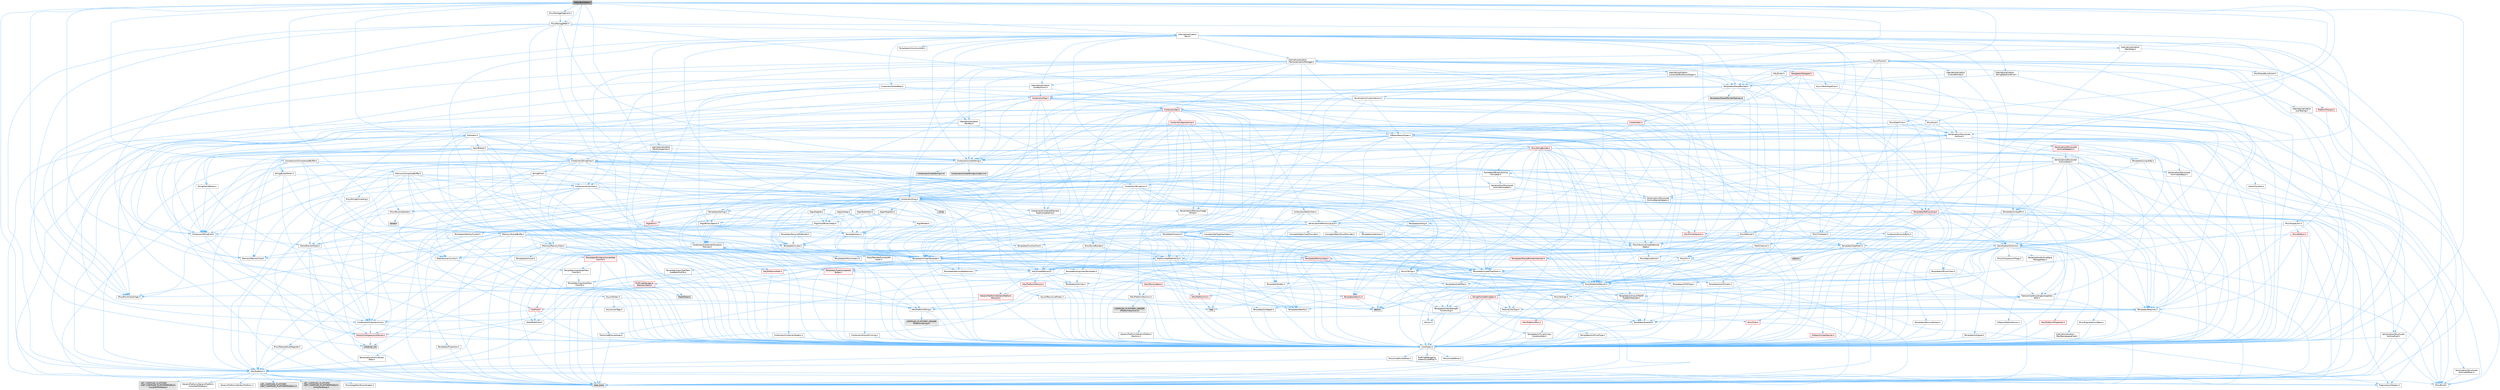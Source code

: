 digraph "EditorBulkData.h"
{
 // INTERACTIVE_SVG=YES
 // LATEX_PDF_SIZE
  bgcolor="transparent";
  edge [fontname=Helvetica,fontsize=10,labelfontname=Helvetica,labelfontsize=10];
  node [fontname=Helvetica,fontsize=10,shape=box,height=0.2,width=0.4];
  Node1 [id="Node000001",label="EditorBulkData.h",height=0.2,width=0.4,color="gray40", fillcolor="grey60", style="filled", fontcolor="black",tooltip=" "];
  Node1 -> Node2 [id="edge1_Node000001_Node000002",color="steelblue1",style="solid",tooltip=" "];
  Node2 [id="Node000002",label="Async/Mutex.h",height=0.2,width=0.4,color="grey40", fillcolor="white", style="filled",URL="$de/db1/Mutex_8h.html",tooltip=" "];
  Node2 -> Node3 [id="edge2_Node000002_Node000003",color="steelblue1",style="solid",tooltip=" "];
  Node3 [id="Node000003",label="Async/LockTags.h",height=0.2,width=0.4,color="grey40", fillcolor="white", style="filled",URL="$d6/d40/LockTags_8h.html",tooltip=" "];
  Node2 -> Node4 [id="edge3_Node000002_Node000004",color="steelblue1",style="solid",tooltip=" "];
  Node4 [id="Node000004",label="CoreTypes.h",height=0.2,width=0.4,color="grey40", fillcolor="white", style="filled",URL="$dc/dec/CoreTypes_8h.html",tooltip=" "];
  Node4 -> Node5 [id="edge4_Node000004_Node000005",color="steelblue1",style="solid",tooltip=" "];
  Node5 [id="Node000005",label="HAL/Platform.h",height=0.2,width=0.4,color="grey40", fillcolor="white", style="filled",URL="$d9/dd0/Platform_8h.html",tooltip=" "];
  Node5 -> Node6 [id="edge5_Node000005_Node000006",color="steelblue1",style="solid",tooltip=" "];
  Node6 [id="Node000006",label="Misc/Build.h",height=0.2,width=0.4,color="grey40", fillcolor="white", style="filled",URL="$d3/dbb/Build_8h.html",tooltip=" "];
  Node5 -> Node7 [id="edge6_Node000005_Node000007",color="steelblue1",style="solid",tooltip=" "];
  Node7 [id="Node000007",label="Misc/LargeWorldCoordinates.h",height=0.2,width=0.4,color="grey40", fillcolor="white", style="filled",URL="$d2/dcb/LargeWorldCoordinates_8h.html",tooltip=" "];
  Node5 -> Node8 [id="edge7_Node000005_Node000008",color="steelblue1",style="solid",tooltip=" "];
  Node8 [id="Node000008",label="type_traits",height=0.2,width=0.4,color="grey60", fillcolor="#E0E0E0", style="filled",tooltip=" "];
  Node5 -> Node9 [id="edge8_Node000005_Node000009",color="steelblue1",style="solid",tooltip=" "];
  Node9 [id="Node000009",label="PreprocessorHelpers.h",height=0.2,width=0.4,color="grey40", fillcolor="white", style="filled",URL="$db/ddb/PreprocessorHelpers_8h.html",tooltip=" "];
  Node5 -> Node10 [id="edge9_Node000005_Node000010",color="steelblue1",style="solid",tooltip=" "];
  Node10 [id="Node000010",label="UBT_COMPILED_PLATFORM\l/UBT_COMPILED_PLATFORMPlatform\lCompilerPreSetup.h",height=0.2,width=0.4,color="grey60", fillcolor="#E0E0E0", style="filled",tooltip=" "];
  Node5 -> Node11 [id="edge10_Node000005_Node000011",color="steelblue1",style="solid",tooltip=" "];
  Node11 [id="Node000011",label="GenericPlatform/GenericPlatform\lCompilerPreSetup.h",height=0.2,width=0.4,color="grey40", fillcolor="white", style="filled",URL="$d9/dc8/GenericPlatformCompilerPreSetup_8h.html",tooltip=" "];
  Node5 -> Node12 [id="edge11_Node000005_Node000012",color="steelblue1",style="solid",tooltip=" "];
  Node12 [id="Node000012",label="GenericPlatform/GenericPlatform.h",height=0.2,width=0.4,color="grey40", fillcolor="white", style="filled",URL="$d6/d84/GenericPlatform_8h.html",tooltip=" "];
  Node5 -> Node13 [id="edge12_Node000005_Node000013",color="steelblue1",style="solid",tooltip=" "];
  Node13 [id="Node000013",label="UBT_COMPILED_PLATFORM\l/UBT_COMPILED_PLATFORMPlatform.h",height=0.2,width=0.4,color="grey60", fillcolor="#E0E0E0", style="filled",tooltip=" "];
  Node5 -> Node14 [id="edge13_Node000005_Node000014",color="steelblue1",style="solid",tooltip=" "];
  Node14 [id="Node000014",label="UBT_COMPILED_PLATFORM\l/UBT_COMPILED_PLATFORMPlatform\lCompilerSetup.h",height=0.2,width=0.4,color="grey60", fillcolor="#E0E0E0", style="filled",tooltip=" "];
  Node4 -> Node15 [id="edge14_Node000004_Node000015",color="steelblue1",style="solid",tooltip=" "];
  Node15 [id="Node000015",label="ProfilingDebugging\l/UMemoryDefines.h",height=0.2,width=0.4,color="grey40", fillcolor="white", style="filled",URL="$d2/da2/UMemoryDefines_8h.html",tooltip=" "];
  Node4 -> Node16 [id="edge15_Node000004_Node000016",color="steelblue1",style="solid",tooltip=" "];
  Node16 [id="Node000016",label="Misc/CoreMiscDefines.h",height=0.2,width=0.4,color="grey40", fillcolor="white", style="filled",URL="$da/d38/CoreMiscDefines_8h.html",tooltip=" "];
  Node16 -> Node5 [id="edge16_Node000016_Node000005",color="steelblue1",style="solid",tooltip=" "];
  Node16 -> Node9 [id="edge17_Node000016_Node000009",color="steelblue1",style="solid",tooltip=" "];
  Node4 -> Node17 [id="edge18_Node000004_Node000017",color="steelblue1",style="solid",tooltip=" "];
  Node17 [id="Node000017",label="Misc/CoreDefines.h",height=0.2,width=0.4,color="grey40", fillcolor="white", style="filled",URL="$d3/dd2/CoreDefines_8h.html",tooltip=" "];
  Node2 -> Node18 [id="edge19_Node000002_Node000018",color="steelblue1",style="solid",tooltip=" "];
  Node18 [id="Node000018",label="atomic",height=0.2,width=0.4,color="grey60", fillcolor="#E0E0E0", style="filled",tooltip=" "];
  Node1 -> Node19 [id="edge20_Node000001_Node000019",color="steelblue1",style="solid",tooltip=" "];
  Node19 [id="Node000019",label="Async/RecursiveMutex.h",height=0.2,width=0.4,color="grey40", fillcolor="white", style="filled",URL="$db/dd5/RecursiveMutex_8h.html",tooltip=" "];
  Node19 -> Node4 [id="edge21_Node000019_Node000004",color="steelblue1",style="solid",tooltip=" "];
  Node19 -> Node18 [id="edge22_Node000019_Node000018",color="steelblue1",style="solid",tooltip=" "];
  Node1 -> Node20 [id="edge23_Node000001_Node000020",color="steelblue1",style="solid",tooltip=" "];
  Node20 [id="Node000020",label="Async/Future.h",height=0.2,width=0.4,color="grey40", fillcolor="white", style="filled",URL="$da/db2/Future_8h.html",tooltip=" "];
  Node20 -> Node4 [id="edge24_Node000020_Node000004",color="steelblue1",style="solid",tooltip=" "];
  Node20 -> Node21 [id="edge25_Node000020_Node000021",color="steelblue1",style="solid",tooltip=" "];
  Node21 [id="Node000021",label="Misc/AssertionMacros.h",height=0.2,width=0.4,color="grey40", fillcolor="white", style="filled",URL="$d0/dfa/AssertionMacros_8h.html",tooltip=" "];
  Node21 -> Node4 [id="edge26_Node000021_Node000004",color="steelblue1",style="solid",tooltip=" "];
  Node21 -> Node5 [id="edge27_Node000021_Node000005",color="steelblue1",style="solid",tooltip=" "];
  Node21 -> Node22 [id="edge28_Node000021_Node000022",color="steelblue1",style="solid",tooltip=" "];
  Node22 [id="Node000022",label="HAL/PlatformMisc.h",height=0.2,width=0.4,color="red", fillcolor="#FFF0F0", style="filled",URL="$d0/df5/PlatformMisc_8h.html",tooltip=" "];
  Node22 -> Node4 [id="edge29_Node000022_Node000004",color="steelblue1",style="solid",tooltip=" "];
  Node21 -> Node9 [id="edge30_Node000021_Node000009",color="steelblue1",style="solid",tooltip=" "];
  Node21 -> Node58 [id="edge31_Node000021_Node000058",color="steelblue1",style="solid",tooltip=" "];
  Node58 [id="Node000058",label="Templates/EnableIf.h",height=0.2,width=0.4,color="grey40", fillcolor="white", style="filled",URL="$d7/d60/EnableIf_8h.html",tooltip=" "];
  Node58 -> Node4 [id="edge32_Node000058_Node000004",color="steelblue1",style="solid",tooltip=" "];
  Node21 -> Node59 [id="edge33_Node000021_Node000059",color="steelblue1",style="solid",tooltip=" "];
  Node59 [id="Node000059",label="Templates/IsArrayOrRefOf\lTypeByPredicate.h",height=0.2,width=0.4,color="grey40", fillcolor="white", style="filled",URL="$d6/da1/IsArrayOrRefOfTypeByPredicate_8h.html",tooltip=" "];
  Node59 -> Node4 [id="edge34_Node000059_Node000004",color="steelblue1",style="solid",tooltip=" "];
  Node21 -> Node60 [id="edge35_Node000021_Node000060",color="steelblue1",style="solid",tooltip=" "];
  Node60 [id="Node000060",label="Templates/IsValidVariadic\lFunctionArg.h",height=0.2,width=0.4,color="grey40", fillcolor="white", style="filled",URL="$d0/dc8/IsValidVariadicFunctionArg_8h.html",tooltip=" "];
  Node60 -> Node4 [id="edge36_Node000060_Node000004",color="steelblue1",style="solid",tooltip=" "];
  Node60 -> Node61 [id="edge37_Node000060_Node000061",color="steelblue1",style="solid",tooltip=" "];
  Node61 [id="Node000061",label="IsEnum.h",height=0.2,width=0.4,color="grey40", fillcolor="white", style="filled",URL="$d4/de5/IsEnum_8h.html",tooltip=" "];
  Node60 -> Node8 [id="edge38_Node000060_Node000008",color="steelblue1",style="solid",tooltip=" "];
  Node21 -> Node62 [id="edge39_Node000021_Node000062",color="steelblue1",style="solid",tooltip=" "];
  Node62 [id="Node000062",label="Traits/IsCharEncodingCompatible\lWith.h",height=0.2,width=0.4,color="grey40", fillcolor="white", style="filled",URL="$df/dd1/IsCharEncodingCompatibleWith_8h.html",tooltip=" "];
  Node62 -> Node8 [id="edge40_Node000062_Node000008",color="steelblue1",style="solid",tooltip=" "];
  Node62 -> Node63 [id="edge41_Node000062_Node000063",color="steelblue1",style="solid",tooltip=" "];
  Node63 [id="Node000063",label="Traits/IsCharType.h",height=0.2,width=0.4,color="grey40", fillcolor="white", style="filled",URL="$db/d51/IsCharType_8h.html",tooltip=" "];
  Node63 -> Node4 [id="edge42_Node000063_Node000004",color="steelblue1",style="solid",tooltip=" "];
  Node21 -> Node64 [id="edge43_Node000021_Node000064",color="steelblue1",style="solid",tooltip=" "];
  Node64 [id="Node000064",label="Misc/VarArgs.h",height=0.2,width=0.4,color="grey40", fillcolor="white", style="filled",URL="$d5/d6f/VarArgs_8h.html",tooltip=" "];
  Node64 -> Node4 [id="edge44_Node000064_Node000004",color="steelblue1",style="solid",tooltip=" "];
  Node21 -> Node65 [id="edge45_Node000021_Node000065",color="steelblue1",style="solid",tooltip=" "];
  Node65 [id="Node000065",label="String/FormatStringSan.h",height=0.2,width=0.4,color="red", fillcolor="#FFF0F0", style="filled",URL="$d3/d8b/FormatStringSan_8h.html",tooltip=" "];
  Node65 -> Node8 [id="edge46_Node000065_Node000008",color="steelblue1",style="solid",tooltip=" "];
  Node65 -> Node4 [id="edge47_Node000065_Node000004",color="steelblue1",style="solid",tooltip=" "];
  Node65 -> Node66 [id="edge48_Node000065_Node000066",color="steelblue1",style="solid",tooltip=" "];
  Node66 [id="Node000066",label="Templates/Requires.h",height=0.2,width=0.4,color="grey40", fillcolor="white", style="filled",URL="$dc/d96/Requires_8h.html",tooltip=" "];
  Node66 -> Node58 [id="edge49_Node000066_Node000058",color="steelblue1",style="solid",tooltip=" "];
  Node66 -> Node8 [id="edge50_Node000066_Node000008",color="steelblue1",style="solid",tooltip=" "];
  Node65 -> Node67 [id="edge51_Node000065_Node000067",color="steelblue1",style="solid",tooltip=" "];
  Node67 [id="Node000067",label="Templates/Identity.h",height=0.2,width=0.4,color="grey40", fillcolor="white", style="filled",URL="$d0/dd5/Identity_8h.html",tooltip=" "];
  Node65 -> Node60 [id="edge52_Node000065_Node000060",color="steelblue1",style="solid",tooltip=" "];
  Node65 -> Node63 [id="edge53_Node000065_Node000063",color="steelblue1",style="solid",tooltip=" "];
  Node65 -> Node30 [id="edge54_Node000065_Node000030",color="steelblue1",style="solid",tooltip=" "];
  Node30 [id="Node000030",label="Containers/ContainersFwd.h",height=0.2,width=0.4,color="grey40", fillcolor="white", style="filled",URL="$d4/d0a/ContainersFwd_8h.html",tooltip=" "];
  Node30 -> Node5 [id="edge55_Node000030_Node000005",color="steelblue1",style="solid",tooltip=" "];
  Node30 -> Node4 [id="edge56_Node000030_Node000004",color="steelblue1",style="solid",tooltip=" "];
  Node30 -> Node27 [id="edge57_Node000030_Node000027",color="steelblue1",style="solid",tooltip=" "];
  Node27 [id="Node000027",label="Traits/IsContiguousContainer.h",height=0.2,width=0.4,color="red", fillcolor="#FFF0F0", style="filled",URL="$d5/d3c/IsContiguousContainer_8h.html",tooltip=" "];
  Node27 -> Node4 [id="edge58_Node000027_Node000004",color="steelblue1",style="solid",tooltip=" "];
  Node27 -> Node26 [id="edge59_Node000027_Node000026",color="steelblue1",style="solid",tooltip=" "];
  Node26 [id="Node000026",label="initializer_list",height=0.2,width=0.4,color="grey60", fillcolor="#E0E0E0", style="filled",tooltip=" "];
  Node21 -> Node18 [id="edge60_Node000021_Node000018",color="steelblue1",style="solid",tooltip=" "];
  Node20 -> Node71 [id="edge61_Node000020_Node000071",color="steelblue1",style="solid",tooltip=" "];
  Node71 [id="Node000071",label="Templates/UnrealTemplate.h",height=0.2,width=0.4,color="grey40", fillcolor="white", style="filled",URL="$d4/d24/UnrealTemplate_8h.html",tooltip=" "];
  Node71 -> Node4 [id="edge62_Node000071_Node000004",color="steelblue1",style="solid",tooltip=" "];
  Node71 -> Node72 [id="edge63_Node000071_Node000072",color="steelblue1",style="solid",tooltip=" "];
  Node72 [id="Node000072",label="Templates/IsPointer.h",height=0.2,width=0.4,color="grey40", fillcolor="white", style="filled",URL="$d7/d05/IsPointer_8h.html",tooltip=" "];
  Node72 -> Node4 [id="edge64_Node000072_Node000004",color="steelblue1",style="solid",tooltip=" "];
  Node71 -> Node73 [id="edge65_Node000071_Node000073",color="steelblue1",style="solid",tooltip=" "];
  Node73 [id="Node000073",label="HAL/UnrealMemory.h",height=0.2,width=0.4,color="grey40", fillcolor="white", style="filled",URL="$d9/d96/UnrealMemory_8h.html",tooltip=" "];
  Node73 -> Node4 [id="edge66_Node000073_Node000004",color="steelblue1",style="solid",tooltip=" "];
  Node73 -> Node74 [id="edge67_Node000073_Node000074",color="steelblue1",style="solid",tooltip=" "];
  Node74 [id="Node000074",label="GenericPlatform/GenericPlatform\lMemory.h",height=0.2,width=0.4,color="red", fillcolor="#FFF0F0", style="filled",URL="$dd/d22/GenericPlatformMemory_8h.html",tooltip=" "];
  Node74 -> Node29 [id="edge68_Node000074_Node000029",color="steelblue1",style="solid",tooltip=" "];
  Node29 [id="Node000029",label="CoreFwd.h",height=0.2,width=0.4,color="red", fillcolor="#FFF0F0", style="filled",URL="$d1/d1e/CoreFwd_8h.html",tooltip=" "];
  Node29 -> Node4 [id="edge69_Node000029_Node000004",color="steelblue1",style="solid",tooltip=" "];
  Node29 -> Node30 [id="edge70_Node000029_Node000030",color="steelblue1",style="solid",tooltip=" "];
  Node29 -> Node31 [id="edge71_Node000029_Node000031",color="steelblue1",style="solid",tooltip=" "];
  Node31 [id="Node000031",label="Math/MathFwd.h",height=0.2,width=0.4,color="grey40", fillcolor="white", style="filled",URL="$d2/d10/MathFwd_8h.html",tooltip=" "];
  Node31 -> Node5 [id="edge72_Node000031_Node000005",color="steelblue1",style="solid",tooltip=" "];
  Node74 -> Node4 [id="edge73_Node000074_Node000004",color="steelblue1",style="solid",tooltip=" "];
  Node74 -> Node75 [id="edge74_Node000074_Node000075",color="steelblue1",style="solid",tooltip=" "];
  Node75 [id="Node000075",label="HAL/PlatformString.h",height=0.2,width=0.4,color="grey40", fillcolor="white", style="filled",URL="$db/db5/PlatformString_8h.html",tooltip=" "];
  Node75 -> Node4 [id="edge75_Node000075_Node000004",color="steelblue1",style="solid",tooltip=" "];
  Node75 -> Node76 [id="edge76_Node000075_Node000076",color="steelblue1",style="solid",tooltip=" "];
  Node76 [id="Node000076",label="COMPILED_PLATFORM_HEADER\l(PlatformString.h)",height=0.2,width=0.4,color="grey60", fillcolor="#E0E0E0", style="filled",tooltip=" "];
  Node73 -> Node77 [id="edge77_Node000073_Node000077",color="steelblue1",style="solid",tooltip=" "];
  Node77 [id="Node000077",label="HAL/MemoryBase.h",height=0.2,width=0.4,color="red", fillcolor="#FFF0F0", style="filled",URL="$d6/d9f/MemoryBase_8h.html",tooltip=" "];
  Node77 -> Node4 [id="edge78_Node000077_Node000004",color="steelblue1",style="solid",tooltip=" "];
  Node77 -> Node51 [id="edge79_Node000077_Node000051",color="steelblue1",style="solid",tooltip=" "];
  Node51 [id="Node000051",label="HAL/PlatformAtomics.h",height=0.2,width=0.4,color="grey40", fillcolor="white", style="filled",URL="$d3/d36/PlatformAtomics_8h.html",tooltip=" "];
  Node51 -> Node4 [id="edge80_Node000051_Node000004",color="steelblue1",style="solid",tooltip=" "];
  Node51 -> Node52 [id="edge81_Node000051_Node000052",color="steelblue1",style="solid",tooltip=" "];
  Node52 [id="Node000052",label="GenericPlatform/GenericPlatform\lAtomics.h",height=0.2,width=0.4,color="grey40", fillcolor="white", style="filled",URL="$da/d72/GenericPlatformAtomics_8h.html",tooltip=" "];
  Node52 -> Node4 [id="edge82_Node000052_Node000004",color="steelblue1",style="solid",tooltip=" "];
  Node51 -> Node53 [id="edge83_Node000051_Node000053",color="steelblue1",style="solid",tooltip=" "];
  Node53 [id="Node000053",label="COMPILED_PLATFORM_HEADER\l(PlatformAtomics.h)",height=0.2,width=0.4,color="grey60", fillcolor="#E0E0E0", style="filled",tooltip=" "];
  Node77 -> Node34 [id="edge84_Node000077_Node000034",color="steelblue1",style="solid",tooltip=" "];
  Node34 [id="Node000034",label="HAL/PlatformCrt.h",height=0.2,width=0.4,color="red", fillcolor="#FFF0F0", style="filled",URL="$d8/d75/PlatformCrt_8h.html",tooltip=" "];
  Node34 -> Node35 [id="edge85_Node000034_Node000035",color="steelblue1",style="solid",tooltip=" "];
  Node35 [id="Node000035",label="new",height=0.2,width=0.4,color="grey60", fillcolor="#E0E0E0", style="filled",tooltip=" "];
  Node77 -> Node81 [id="edge86_Node000077_Node000081",color="steelblue1",style="solid",tooltip=" "];
  Node81 [id="Node000081",label="Templates/Atomic.h",height=0.2,width=0.4,color="red", fillcolor="#FFF0F0", style="filled",URL="$d3/d91/Atomic_8h.html",tooltip=" "];
  Node81 -> Node84 [id="edge87_Node000081_Node000084",color="steelblue1",style="solid",tooltip=" "];
  Node84 [id="Node000084",label="Templates/IsIntegral.h",height=0.2,width=0.4,color="grey40", fillcolor="white", style="filled",URL="$da/d64/IsIntegral_8h.html",tooltip=" "];
  Node84 -> Node4 [id="edge88_Node000084_Node000004",color="steelblue1",style="solid",tooltip=" "];
  Node81 -> Node18 [id="edge89_Node000081_Node000018",color="steelblue1",style="solid",tooltip=" "];
  Node73 -> Node90 [id="edge90_Node000073_Node000090",color="steelblue1",style="solid",tooltip=" "];
  Node90 [id="Node000090",label="HAL/PlatformMemory.h",height=0.2,width=0.4,color="red", fillcolor="#FFF0F0", style="filled",URL="$de/d68/PlatformMemory_8h.html",tooltip=" "];
  Node90 -> Node4 [id="edge91_Node000090_Node000004",color="steelblue1",style="solid",tooltip=" "];
  Node90 -> Node74 [id="edge92_Node000090_Node000074",color="steelblue1",style="solid",tooltip=" "];
  Node73 -> Node92 [id="edge93_Node000073_Node000092",color="steelblue1",style="solid",tooltip=" "];
  Node92 [id="Node000092",label="ProfilingDebugging\l/MemoryTrace.h",height=0.2,width=0.4,color="red", fillcolor="#FFF0F0", style="filled",URL="$da/dd7/MemoryTrace_8h.html",tooltip=" "];
  Node92 -> Node5 [id="edge94_Node000092_Node000005",color="steelblue1",style="solid",tooltip=" "];
  Node92 -> Node46 [id="edge95_Node000092_Node000046",color="steelblue1",style="solid",tooltip=" "];
  Node46 [id="Node000046",label="Misc/EnumClassFlags.h",height=0.2,width=0.4,color="grey40", fillcolor="white", style="filled",URL="$d8/de7/EnumClassFlags_8h.html",tooltip=" "];
  Node92 -> Node57 [id="edge96_Node000092_Node000057",color="steelblue1",style="solid",tooltip=" "];
  Node57 [id="Node000057",label="Trace/Trace.h",height=0.2,width=0.4,color="grey60", fillcolor="#E0E0E0", style="filled",tooltip=" "];
  Node73 -> Node72 [id="edge97_Node000073_Node000072",color="steelblue1",style="solid",tooltip=" "];
  Node71 -> Node93 [id="edge98_Node000071_Node000093",color="steelblue1",style="solid",tooltip=" "];
  Node93 [id="Node000093",label="Templates/CopyQualifiers\lAndRefsFromTo.h",height=0.2,width=0.4,color="grey40", fillcolor="white", style="filled",URL="$d3/db3/CopyQualifiersAndRefsFromTo_8h.html",tooltip=" "];
  Node93 -> Node94 [id="edge99_Node000093_Node000094",color="steelblue1",style="solid",tooltip=" "];
  Node94 [id="Node000094",label="Templates/CopyQualifiers\lFromTo.h",height=0.2,width=0.4,color="grey40", fillcolor="white", style="filled",URL="$d5/db4/CopyQualifiersFromTo_8h.html",tooltip=" "];
  Node71 -> Node95 [id="edge100_Node000071_Node000095",color="steelblue1",style="solid",tooltip=" "];
  Node95 [id="Node000095",label="Templates/UnrealTypeTraits.h",height=0.2,width=0.4,color="grey40", fillcolor="white", style="filled",URL="$d2/d2d/UnrealTypeTraits_8h.html",tooltip=" "];
  Node95 -> Node4 [id="edge101_Node000095_Node000004",color="steelblue1",style="solid",tooltip=" "];
  Node95 -> Node72 [id="edge102_Node000095_Node000072",color="steelblue1",style="solid",tooltip=" "];
  Node95 -> Node21 [id="edge103_Node000095_Node000021",color="steelblue1",style="solid",tooltip=" "];
  Node95 -> Node86 [id="edge104_Node000095_Node000086",color="steelblue1",style="solid",tooltip=" "];
  Node86 [id="Node000086",label="Templates/AndOrNot.h",height=0.2,width=0.4,color="grey40", fillcolor="white", style="filled",URL="$db/d0a/AndOrNot_8h.html",tooltip=" "];
  Node86 -> Node4 [id="edge105_Node000086_Node000004",color="steelblue1",style="solid",tooltip=" "];
  Node95 -> Node58 [id="edge106_Node000095_Node000058",color="steelblue1",style="solid",tooltip=" "];
  Node95 -> Node96 [id="edge107_Node000095_Node000096",color="steelblue1",style="solid",tooltip=" "];
  Node96 [id="Node000096",label="Templates/IsArithmetic.h",height=0.2,width=0.4,color="grey40", fillcolor="white", style="filled",URL="$d2/d5d/IsArithmetic_8h.html",tooltip=" "];
  Node96 -> Node4 [id="edge108_Node000096_Node000004",color="steelblue1",style="solid",tooltip=" "];
  Node95 -> Node61 [id="edge109_Node000095_Node000061",color="steelblue1",style="solid",tooltip=" "];
  Node95 -> Node97 [id="edge110_Node000095_Node000097",color="steelblue1",style="solid",tooltip=" "];
  Node97 [id="Node000097",label="Templates/Models.h",height=0.2,width=0.4,color="grey40", fillcolor="white", style="filled",URL="$d3/d0c/Models_8h.html",tooltip=" "];
  Node97 -> Node67 [id="edge111_Node000097_Node000067",color="steelblue1",style="solid",tooltip=" "];
  Node95 -> Node98 [id="edge112_Node000095_Node000098",color="steelblue1",style="solid",tooltip=" "];
  Node98 [id="Node000098",label="Templates/IsPODType.h",height=0.2,width=0.4,color="grey40", fillcolor="white", style="filled",URL="$d7/db1/IsPODType_8h.html",tooltip=" "];
  Node98 -> Node4 [id="edge113_Node000098_Node000004",color="steelblue1",style="solid",tooltip=" "];
  Node95 -> Node99 [id="edge114_Node000095_Node000099",color="steelblue1",style="solid",tooltip=" "];
  Node99 [id="Node000099",label="Templates/IsUECoreType.h",height=0.2,width=0.4,color="grey40", fillcolor="white", style="filled",URL="$d1/db8/IsUECoreType_8h.html",tooltip=" "];
  Node99 -> Node4 [id="edge115_Node000099_Node000004",color="steelblue1",style="solid",tooltip=" "];
  Node99 -> Node8 [id="edge116_Node000099_Node000008",color="steelblue1",style="solid",tooltip=" "];
  Node95 -> Node87 [id="edge117_Node000095_Node000087",color="steelblue1",style="solid",tooltip=" "];
  Node87 [id="Node000087",label="Templates/IsTriviallyCopy\lConstructible.h",height=0.2,width=0.4,color="grey40", fillcolor="white", style="filled",URL="$d3/d78/IsTriviallyCopyConstructible_8h.html",tooltip=" "];
  Node87 -> Node4 [id="edge118_Node000087_Node000004",color="steelblue1",style="solid",tooltip=" "];
  Node87 -> Node8 [id="edge119_Node000087_Node000008",color="steelblue1",style="solid",tooltip=" "];
  Node71 -> Node100 [id="edge120_Node000071_Node000100",color="steelblue1",style="solid",tooltip=" "];
  Node100 [id="Node000100",label="Templates/RemoveReference.h",height=0.2,width=0.4,color="grey40", fillcolor="white", style="filled",URL="$da/dbe/RemoveReference_8h.html",tooltip=" "];
  Node100 -> Node4 [id="edge121_Node000100_Node000004",color="steelblue1",style="solid",tooltip=" "];
  Node71 -> Node66 [id="edge122_Node000071_Node000066",color="steelblue1",style="solid",tooltip=" "];
  Node71 -> Node101 [id="edge123_Node000071_Node000101",color="steelblue1",style="solid",tooltip=" "];
  Node101 [id="Node000101",label="Templates/TypeCompatible\lBytes.h",height=0.2,width=0.4,color="red", fillcolor="#FFF0F0", style="filled",URL="$df/d0a/TypeCompatibleBytes_8h.html",tooltip=" "];
  Node101 -> Node4 [id="edge124_Node000101_Node000004",color="steelblue1",style="solid",tooltip=" "];
  Node101 -> Node35 [id="edge125_Node000101_Node000035",color="steelblue1",style="solid",tooltip=" "];
  Node101 -> Node8 [id="edge126_Node000101_Node000008",color="steelblue1",style="solid",tooltip=" "];
  Node71 -> Node67 [id="edge127_Node000071_Node000067",color="steelblue1",style="solid",tooltip=" "];
  Node71 -> Node27 [id="edge128_Node000071_Node000027",color="steelblue1",style="solid",tooltip=" "];
  Node71 -> Node102 [id="edge129_Node000071_Node000102",color="steelblue1",style="solid",tooltip=" "];
  Node102 [id="Node000102",label="Traits/UseBitwiseSwap.h",height=0.2,width=0.4,color="grey40", fillcolor="white", style="filled",URL="$db/df3/UseBitwiseSwap_8h.html",tooltip=" "];
  Node102 -> Node4 [id="edge130_Node000102_Node000004",color="steelblue1",style="solid",tooltip=" "];
  Node102 -> Node8 [id="edge131_Node000102_Node000008",color="steelblue1",style="solid",tooltip=" "];
  Node71 -> Node8 [id="edge132_Node000071_Node000008",color="steelblue1",style="solid",tooltip=" "];
  Node20 -> Node103 [id="edge133_Node000020_Node000103",color="steelblue1",style="solid",tooltip=" "];
  Node103 [id="Node000103",label="Templates/Function.h",height=0.2,width=0.4,color="grey40", fillcolor="white", style="filled",URL="$df/df5/Function_8h.html",tooltip=" "];
  Node103 -> Node4 [id="edge134_Node000103_Node000004",color="steelblue1",style="solid",tooltip=" "];
  Node103 -> Node21 [id="edge135_Node000103_Node000021",color="steelblue1",style="solid",tooltip=" "];
  Node103 -> Node104 [id="edge136_Node000103_Node000104",color="steelblue1",style="solid",tooltip=" "];
  Node104 [id="Node000104",label="Misc/IntrusiveUnsetOptional\lState.h",height=0.2,width=0.4,color="grey40", fillcolor="white", style="filled",URL="$d2/d0a/IntrusiveUnsetOptionalState_8h.html",tooltip=" "];
  Node104 -> Node105 [id="edge137_Node000104_Node000105",color="steelblue1",style="solid",tooltip=" "];
  Node105 [id="Node000105",label="Misc/OptionalFwd.h",height=0.2,width=0.4,color="grey40", fillcolor="white", style="filled",URL="$dc/d50/OptionalFwd_8h.html",tooltip=" "];
  Node103 -> Node73 [id="edge138_Node000103_Node000073",color="steelblue1",style="solid",tooltip=" "];
  Node103 -> Node106 [id="edge139_Node000103_Node000106",color="steelblue1",style="solid",tooltip=" "];
  Node106 [id="Node000106",label="Templates/FunctionFwd.h",height=0.2,width=0.4,color="grey40", fillcolor="white", style="filled",URL="$d6/d54/FunctionFwd_8h.html",tooltip=" "];
  Node103 -> Node95 [id="edge140_Node000103_Node000095",color="steelblue1",style="solid",tooltip=" "];
  Node103 -> Node107 [id="edge141_Node000103_Node000107",color="steelblue1",style="solid",tooltip=" "];
  Node107 [id="Node000107",label="Templates/Invoke.h",height=0.2,width=0.4,color="grey40", fillcolor="white", style="filled",URL="$d7/deb/Invoke_8h.html",tooltip=" "];
  Node107 -> Node4 [id="edge142_Node000107_Node000004",color="steelblue1",style="solid",tooltip=" "];
  Node107 -> Node108 [id="edge143_Node000107_Node000108",color="steelblue1",style="solid",tooltip=" "];
  Node108 [id="Node000108",label="Traits/MemberFunctionPtr\lOuter.h",height=0.2,width=0.4,color="grey40", fillcolor="white", style="filled",URL="$db/da7/MemberFunctionPtrOuter_8h.html",tooltip=" "];
  Node107 -> Node71 [id="edge144_Node000107_Node000071",color="steelblue1",style="solid",tooltip=" "];
  Node107 -> Node8 [id="edge145_Node000107_Node000008",color="steelblue1",style="solid",tooltip=" "];
  Node103 -> Node71 [id="edge146_Node000103_Node000071",color="steelblue1",style="solid",tooltip=" "];
  Node103 -> Node66 [id="edge147_Node000103_Node000066",color="steelblue1",style="solid",tooltip=" "];
  Node103 -> Node109 [id="edge148_Node000103_Node000109",color="steelblue1",style="solid",tooltip=" "];
  Node109 [id="Node000109",label="Math/UnrealMathUtility.h",height=0.2,width=0.4,color="grey40", fillcolor="white", style="filled",URL="$db/db8/UnrealMathUtility_8h.html",tooltip=" "];
  Node109 -> Node4 [id="edge149_Node000109_Node000004",color="steelblue1",style="solid",tooltip=" "];
  Node109 -> Node21 [id="edge150_Node000109_Node000021",color="steelblue1",style="solid",tooltip=" "];
  Node109 -> Node110 [id="edge151_Node000109_Node000110",color="steelblue1",style="solid",tooltip=" "];
  Node110 [id="Node000110",label="HAL/PlatformMath.h",height=0.2,width=0.4,color="red", fillcolor="#FFF0F0", style="filled",URL="$dc/d53/PlatformMath_8h.html",tooltip=" "];
  Node110 -> Node4 [id="edge152_Node000110_Node000004",color="steelblue1",style="solid",tooltip=" "];
  Node109 -> Node31 [id="edge153_Node000109_Node000031",color="steelblue1",style="solid",tooltip=" "];
  Node109 -> Node67 [id="edge154_Node000109_Node000067",color="steelblue1",style="solid",tooltip=" "];
  Node109 -> Node66 [id="edge155_Node000109_Node000066",color="steelblue1",style="solid",tooltip=" "];
  Node103 -> Node35 [id="edge156_Node000103_Node000035",color="steelblue1",style="solid",tooltip=" "];
  Node103 -> Node8 [id="edge157_Node000103_Node000008",color="steelblue1",style="solid",tooltip=" "];
  Node20 -> Node118 [id="edge158_Node000020_Node000118",color="steelblue1",style="solid",tooltip=" "];
  Node118 [id="Node000118",label="Misc/Timespan.h",height=0.2,width=0.4,color="grey40", fillcolor="white", style="filled",URL="$da/dd9/Timespan_8h.html",tooltip=" "];
  Node118 -> Node4 [id="edge159_Node000118_Node000004",color="steelblue1",style="solid",tooltip=" "];
  Node118 -> Node119 [id="edge160_Node000118_Node000119",color="steelblue1",style="solid",tooltip=" "];
  Node119 [id="Node000119",label="Math/Interval.h",height=0.2,width=0.4,color="grey40", fillcolor="white", style="filled",URL="$d1/d55/Interval_8h.html",tooltip=" "];
  Node119 -> Node4 [id="edge161_Node000119_Node000004",color="steelblue1",style="solid",tooltip=" "];
  Node119 -> Node96 [id="edge162_Node000119_Node000096",color="steelblue1",style="solid",tooltip=" "];
  Node119 -> Node95 [id="edge163_Node000119_Node000095",color="steelblue1",style="solid",tooltip=" "];
  Node119 -> Node44 [id="edge164_Node000119_Node000044",color="steelblue1",style="solid",tooltip=" "];
  Node44 [id="Node000044",label="Math/NumericLimits.h",height=0.2,width=0.4,color="grey40", fillcolor="white", style="filled",URL="$df/d1b/NumericLimits_8h.html",tooltip=" "];
  Node44 -> Node4 [id="edge165_Node000044_Node000004",color="steelblue1",style="solid",tooltip=" "];
  Node119 -> Node109 [id="edge166_Node000119_Node000109",color="steelblue1",style="solid",tooltip=" "];
  Node118 -> Node109 [id="edge167_Node000118_Node000109",color="steelblue1",style="solid",tooltip=" "];
  Node118 -> Node21 [id="edge168_Node000118_Node000021",color="steelblue1",style="solid",tooltip=" "];
  Node20 -> Node120 [id="edge169_Node000020_Node000120",color="steelblue1",style="solid",tooltip=" "];
  Node120 [id="Node000120",label="Templates/SharedPointer.h",height=0.2,width=0.4,color="grey40", fillcolor="white", style="filled",URL="$d2/d17/SharedPointer_8h.html",tooltip=" "];
  Node120 -> Node4 [id="edge170_Node000120_Node000004",color="steelblue1",style="solid",tooltip=" "];
  Node120 -> Node104 [id="edge171_Node000120_Node000104",color="steelblue1",style="solid",tooltip=" "];
  Node120 -> Node121 [id="edge172_Node000120_Node000121",color="steelblue1",style="solid",tooltip=" "];
  Node121 [id="Node000121",label="Templates/PointerIsConvertible\lFromTo.h",height=0.2,width=0.4,color="red", fillcolor="#FFF0F0", style="filled",URL="$d6/d65/PointerIsConvertibleFromTo_8h.html",tooltip=" "];
  Node121 -> Node4 [id="edge173_Node000121_Node000004",color="steelblue1",style="solid",tooltip=" "];
  Node121 -> Node122 [id="edge174_Node000121_Node000122",color="steelblue1",style="solid",tooltip=" "];
  Node122 [id="Node000122",label="Templates/LosesQualifiers\lFromTo.h",height=0.2,width=0.4,color="grey40", fillcolor="white", style="filled",URL="$d2/db3/LosesQualifiersFromTo_8h.html",tooltip=" "];
  Node122 -> Node94 [id="edge175_Node000122_Node000094",color="steelblue1",style="solid",tooltip=" "];
  Node122 -> Node8 [id="edge176_Node000122_Node000008",color="steelblue1",style="solid",tooltip=" "];
  Node121 -> Node8 [id="edge177_Node000121_Node000008",color="steelblue1",style="solid",tooltip=" "];
  Node120 -> Node21 [id="edge178_Node000120_Node000021",color="steelblue1",style="solid",tooltip=" "];
  Node120 -> Node73 [id="edge179_Node000120_Node000073",color="steelblue1",style="solid",tooltip=" "];
  Node120 -> Node123 [id="edge180_Node000120_Node000123",color="steelblue1",style="solid",tooltip=" "];
  Node123 [id="Node000123",label="Containers/Array.h",height=0.2,width=0.4,color="grey40", fillcolor="white", style="filled",URL="$df/dd0/Array_8h.html",tooltip=" "];
  Node123 -> Node4 [id="edge181_Node000123_Node000004",color="steelblue1",style="solid",tooltip=" "];
  Node123 -> Node21 [id="edge182_Node000123_Node000021",color="steelblue1",style="solid",tooltip=" "];
  Node123 -> Node104 [id="edge183_Node000123_Node000104",color="steelblue1",style="solid",tooltip=" "];
  Node123 -> Node124 [id="edge184_Node000123_Node000124",color="steelblue1",style="solid",tooltip=" "];
  Node124 [id="Node000124",label="Misc/ReverseIterate.h",height=0.2,width=0.4,color="grey40", fillcolor="white", style="filled",URL="$db/de3/ReverseIterate_8h.html",tooltip=" "];
  Node124 -> Node5 [id="edge185_Node000124_Node000005",color="steelblue1",style="solid",tooltip=" "];
  Node124 -> Node125 [id="edge186_Node000124_Node000125",color="steelblue1",style="solid",tooltip=" "];
  Node125 [id="Node000125",label="iterator",height=0.2,width=0.4,color="grey60", fillcolor="#E0E0E0", style="filled",tooltip=" "];
  Node123 -> Node73 [id="edge187_Node000123_Node000073",color="steelblue1",style="solid",tooltip=" "];
  Node123 -> Node95 [id="edge188_Node000123_Node000095",color="steelblue1",style="solid",tooltip=" "];
  Node123 -> Node71 [id="edge189_Node000123_Node000071",color="steelblue1",style="solid",tooltip=" "];
  Node123 -> Node126 [id="edge190_Node000123_Node000126",color="steelblue1",style="solid",tooltip=" "];
  Node126 [id="Node000126",label="Containers/AllowShrinking.h",height=0.2,width=0.4,color="grey40", fillcolor="white", style="filled",URL="$d7/d1a/AllowShrinking_8h.html",tooltip=" "];
  Node126 -> Node4 [id="edge191_Node000126_Node000004",color="steelblue1",style="solid",tooltip=" "];
  Node123 -> Node127 [id="edge192_Node000123_Node000127",color="steelblue1",style="solid",tooltip=" "];
  Node127 [id="Node000127",label="Containers/ContainerAllocation\lPolicies.h",height=0.2,width=0.4,color="grey40", fillcolor="white", style="filled",URL="$d7/dff/ContainerAllocationPolicies_8h.html",tooltip=" "];
  Node127 -> Node4 [id="edge193_Node000127_Node000004",color="steelblue1",style="solid",tooltip=" "];
  Node127 -> Node128 [id="edge194_Node000127_Node000128",color="steelblue1",style="solid",tooltip=" "];
  Node128 [id="Node000128",label="Containers/ContainerHelpers.h",height=0.2,width=0.4,color="grey40", fillcolor="white", style="filled",URL="$d7/d33/ContainerHelpers_8h.html",tooltip=" "];
  Node128 -> Node4 [id="edge195_Node000128_Node000004",color="steelblue1",style="solid",tooltip=" "];
  Node127 -> Node127 [id="edge196_Node000127_Node000127",color="steelblue1",style="solid",tooltip=" "];
  Node127 -> Node110 [id="edge197_Node000127_Node000110",color="steelblue1",style="solid",tooltip=" "];
  Node127 -> Node73 [id="edge198_Node000127_Node000073",color="steelblue1",style="solid",tooltip=" "];
  Node127 -> Node44 [id="edge199_Node000127_Node000044",color="steelblue1",style="solid",tooltip=" "];
  Node127 -> Node21 [id="edge200_Node000127_Node000021",color="steelblue1",style="solid",tooltip=" "];
  Node127 -> Node129 [id="edge201_Node000127_Node000129",color="steelblue1",style="solid",tooltip=" "];
  Node129 [id="Node000129",label="Templates/IsPolymorphic.h",height=0.2,width=0.4,color="grey40", fillcolor="white", style="filled",URL="$dc/d20/IsPolymorphic_8h.html",tooltip=" "];
  Node127 -> Node130 [id="edge202_Node000127_Node000130",color="steelblue1",style="solid",tooltip=" "];
  Node130 [id="Node000130",label="Templates/MemoryOps.h",height=0.2,width=0.4,color="red", fillcolor="#FFF0F0", style="filled",URL="$db/dea/MemoryOps_8h.html",tooltip=" "];
  Node130 -> Node4 [id="edge203_Node000130_Node000004",color="steelblue1",style="solid",tooltip=" "];
  Node130 -> Node73 [id="edge204_Node000130_Node000073",color="steelblue1",style="solid",tooltip=" "];
  Node130 -> Node87 [id="edge205_Node000130_Node000087",color="steelblue1",style="solid",tooltip=" "];
  Node130 -> Node66 [id="edge206_Node000130_Node000066",color="steelblue1",style="solid",tooltip=" "];
  Node130 -> Node95 [id="edge207_Node000130_Node000095",color="steelblue1",style="solid",tooltip=" "];
  Node130 -> Node102 [id="edge208_Node000130_Node000102",color="steelblue1",style="solid",tooltip=" "];
  Node130 -> Node35 [id="edge209_Node000130_Node000035",color="steelblue1",style="solid",tooltip=" "];
  Node130 -> Node8 [id="edge210_Node000130_Node000008",color="steelblue1",style="solid",tooltip=" "];
  Node127 -> Node101 [id="edge211_Node000127_Node000101",color="steelblue1",style="solid",tooltip=" "];
  Node127 -> Node8 [id="edge212_Node000127_Node000008",color="steelblue1",style="solid",tooltip=" "];
  Node123 -> Node131 [id="edge213_Node000123_Node000131",color="steelblue1",style="solid",tooltip=" "];
  Node131 [id="Node000131",label="Containers/ContainerElement\lTypeCompatibility.h",height=0.2,width=0.4,color="grey40", fillcolor="white", style="filled",URL="$df/ddf/ContainerElementTypeCompatibility_8h.html",tooltip=" "];
  Node131 -> Node4 [id="edge214_Node000131_Node000004",color="steelblue1",style="solid",tooltip=" "];
  Node131 -> Node95 [id="edge215_Node000131_Node000095",color="steelblue1",style="solid",tooltip=" "];
  Node123 -> Node132 [id="edge216_Node000123_Node000132",color="steelblue1",style="solid",tooltip=" "];
  Node132 [id="Node000132",label="Serialization/Archive.h",height=0.2,width=0.4,color="grey40", fillcolor="white", style="filled",URL="$d7/d3b/Archive_8h.html",tooltip=" "];
  Node132 -> Node29 [id="edge217_Node000132_Node000029",color="steelblue1",style="solid",tooltip=" "];
  Node132 -> Node4 [id="edge218_Node000132_Node000004",color="steelblue1",style="solid",tooltip=" "];
  Node132 -> Node133 [id="edge219_Node000132_Node000133",color="steelblue1",style="solid",tooltip=" "];
  Node133 [id="Node000133",label="HAL/PlatformProperties.h",height=0.2,width=0.4,color="red", fillcolor="#FFF0F0", style="filled",URL="$d9/db0/PlatformProperties_8h.html",tooltip=" "];
  Node133 -> Node4 [id="edge220_Node000133_Node000004",color="steelblue1",style="solid",tooltip=" "];
  Node132 -> Node136 [id="edge221_Node000132_Node000136",color="steelblue1",style="solid",tooltip=" "];
  Node136 [id="Node000136",label="Internationalization\l/TextNamespaceFwd.h",height=0.2,width=0.4,color="grey40", fillcolor="white", style="filled",URL="$d8/d97/TextNamespaceFwd_8h.html",tooltip=" "];
  Node136 -> Node4 [id="edge222_Node000136_Node000004",color="steelblue1",style="solid",tooltip=" "];
  Node132 -> Node31 [id="edge223_Node000132_Node000031",color="steelblue1",style="solid",tooltip=" "];
  Node132 -> Node21 [id="edge224_Node000132_Node000021",color="steelblue1",style="solid",tooltip=" "];
  Node132 -> Node6 [id="edge225_Node000132_Node000006",color="steelblue1",style="solid",tooltip=" "];
  Node132 -> Node45 [id="edge226_Node000132_Node000045",color="steelblue1",style="solid",tooltip=" "];
  Node45 [id="Node000045",label="Misc/CompressionFlags.h",height=0.2,width=0.4,color="grey40", fillcolor="white", style="filled",URL="$d9/d76/CompressionFlags_8h.html",tooltip=" "];
  Node132 -> Node137 [id="edge227_Node000132_Node000137",color="steelblue1",style="solid",tooltip=" "];
  Node137 [id="Node000137",label="Misc/EngineVersionBase.h",height=0.2,width=0.4,color="grey40", fillcolor="white", style="filled",URL="$d5/d2b/EngineVersionBase_8h.html",tooltip=" "];
  Node137 -> Node4 [id="edge228_Node000137_Node000004",color="steelblue1",style="solid",tooltip=" "];
  Node132 -> Node64 [id="edge229_Node000132_Node000064",color="steelblue1",style="solid",tooltip=" "];
  Node132 -> Node138 [id="edge230_Node000132_Node000138",color="steelblue1",style="solid",tooltip=" "];
  Node138 [id="Node000138",label="Serialization/ArchiveCook\lData.h",height=0.2,width=0.4,color="grey40", fillcolor="white", style="filled",URL="$dc/db6/ArchiveCookData_8h.html",tooltip=" "];
  Node138 -> Node5 [id="edge231_Node000138_Node000005",color="steelblue1",style="solid",tooltip=" "];
  Node132 -> Node139 [id="edge232_Node000132_Node000139",color="steelblue1",style="solid",tooltip=" "];
  Node139 [id="Node000139",label="Serialization/ArchiveSave\lPackageData.h",height=0.2,width=0.4,color="grey40", fillcolor="white", style="filled",URL="$d1/d37/ArchiveSavePackageData_8h.html",tooltip=" "];
  Node132 -> Node58 [id="edge233_Node000132_Node000058",color="steelblue1",style="solid",tooltip=" "];
  Node132 -> Node59 [id="edge234_Node000132_Node000059",color="steelblue1",style="solid",tooltip=" "];
  Node132 -> Node140 [id="edge235_Node000132_Node000140",color="steelblue1",style="solid",tooltip=" "];
  Node140 [id="Node000140",label="Templates/IsEnumClass.h",height=0.2,width=0.4,color="grey40", fillcolor="white", style="filled",URL="$d7/d15/IsEnumClass_8h.html",tooltip=" "];
  Node140 -> Node4 [id="edge236_Node000140_Node000004",color="steelblue1",style="solid",tooltip=" "];
  Node140 -> Node86 [id="edge237_Node000140_Node000086",color="steelblue1",style="solid",tooltip=" "];
  Node132 -> Node115 [id="edge238_Node000132_Node000115",color="steelblue1",style="solid",tooltip=" "];
  Node115 [id="Node000115",label="Templates/IsSigned.h",height=0.2,width=0.4,color="grey40", fillcolor="white", style="filled",URL="$d8/dd8/IsSigned_8h.html",tooltip=" "];
  Node115 -> Node4 [id="edge239_Node000115_Node000004",color="steelblue1",style="solid",tooltip=" "];
  Node132 -> Node60 [id="edge240_Node000132_Node000060",color="steelblue1",style="solid",tooltip=" "];
  Node132 -> Node71 [id="edge241_Node000132_Node000071",color="steelblue1",style="solid",tooltip=" "];
  Node132 -> Node62 [id="edge242_Node000132_Node000062",color="steelblue1",style="solid",tooltip=" "];
  Node132 -> Node141 [id="edge243_Node000132_Node000141",color="steelblue1",style="solid",tooltip=" "];
  Node141 [id="Node000141",label="UObject/ObjectVersion.h",height=0.2,width=0.4,color="grey40", fillcolor="white", style="filled",URL="$da/d63/ObjectVersion_8h.html",tooltip=" "];
  Node141 -> Node4 [id="edge244_Node000141_Node000004",color="steelblue1",style="solid",tooltip=" "];
  Node123 -> Node142 [id="edge245_Node000123_Node000142",color="steelblue1",style="solid",tooltip=" "];
  Node142 [id="Node000142",label="Serialization/MemoryImage\lWriter.h",height=0.2,width=0.4,color="grey40", fillcolor="white", style="filled",URL="$d0/d08/MemoryImageWriter_8h.html",tooltip=" "];
  Node142 -> Node4 [id="edge246_Node000142_Node000004",color="steelblue1",style="solid",tooltip=" "];
  Node142 -> Node143 [id="edge247_Node000142_Node000143",color="steelblue1",style="solid",tooltip=" "];
  Node143 [id="Node000143",label="Serialization/MemoryLayout.h",height=0.2,width=0.4,color="grey40", fillcolor="white", style="filled",URL="$d7/d66/MemoryLayout_8h.html",tooltip=" "];
  Node143 -> Node144 [id="edge248_Node000143_Node000144",color="steelblue1",style="solid",tooltip=" "];
  Node144 [id="Node000144",label="Concepts/StaticClassProvider.h",height=0.2,width=0.4,color="grey40", fillcolor="white", style="filled",URL="$dd/d83/StaticClassProvider_8h.html",tooltip=" "];
  Node143 -> Node145 [id="edge249_Node000143_Node000145",color="steelblue1",style="solid",tooltip=" "];
  Node145 [id="Node000145",label="Concepts/StaticStructProvider.h",height=0.2,width=0.4,color="grey40", fillcolor="white", style="filled",URL="$d5/d77/StaticStructProvider_8h.html",tooltip=" "];
  Node143 -> Node146 [id="edge250_Node000143_Node000146",color="steelblue1",style="solid",tooltip=" "];
  Node146 [id="Node000146",label="Containers/EnumAsByte.h",height=0.2,width=0.4,color="grey40", fillcolor="white", style="filled",URL="$d6/d9a/EnumAsByte_8h.html",tooltip=" "];
  Node146 -> Node4 [id="edge251_Node000146_Node000004",color="steelblue1",style="solid",tooltip=" "];
  Node146 -> Node98 [id="edge252_Node000146_Node000098",color="steelblue1",style="solid",tooltip=" "];
  Node146 -> Node147 [id="edge253_Node000146_Node000147",color="steelblue1",style="solid",tooltip=" "];
  Node147 [id="Node000147",label="Templates/TypeHash.h",height=0.2,width=0.4,color="grey40", fillcolor="white", style="filled",URL="$d1/d62/TypeHash_8h.html",tooltip=" "];
  Node147 -> Node4 [id="edge254_Node000147_Node000004",color="steelblue1",style="solid",tooltip=" "];
  Node147 -> Node66 [id="edge255_Node000147_Node000066",color="steelblue1",style="solid",tooltip=" "];
  Node147 -> Node148 [id="edge256_Node000147_Node000148",color="steelblue1",style="solid",tooltip=" "];
  Node148 [id="Node000148",label="Misc/Crc.h",height=0.2,width=0.4,color="grey40", fillcolor="white", style="filled",URL="$d4/dd2/Crc_8h.html",tooltip=" "];
  Node148 -> Node4 [id="edge257_Node000148_Node000004",color="steelblue1",style="solid",tooltip=" "];
  Node148 -> Node75 [id="edge258_Node000148_Node000075",color="steelblue1",style="solid",tooltip=" "];
  Node148 -> Node21 [id="edge259_Node000148_Node000021",color="steelblue1",style="solid",tooltip=" "];
  Node148 -> Node149 [id="edge260_Node000148_Node000149",color="steelblue1",style="solid",tooltip=" "];
  Node149 [id="Node000149",label="Misc/CString.h",height=0.2,width=0.4,color="grey40", fillcolor="white", style="filled",URL="$d2/d49/CString_8h.html",tooltip=" "];
  Node149 -> Node4 [id="edge261_Node000149_Node000004",color="steelblue1",style="solid",tooltip=" "];
  Node149 -> Node34 [id="edge262_Node000149_Node000034",color="steelblue1",style="solid",tooltip=" "];
  Node149 -> Node75 [id="edge263_Node000149_Node000075",color="steelblue1",style="solid",tooltip=" "];
  Node149 -> Node21 [id="edge264_Node000149_Node000021",color="steelblue1",style="solid",tooltip=" "];
  Node149 -> Node150 [id="edge265_Node000149_Node000150",color="steelblue1",style="solid",tooltip=" "];
  Node150 [id="Node000150",label="Misc/Char.h",height=0.2,width=0.4,color="red", fillcolor="#FFF0F0", style="filled",URL="$d0/d58/Char_8h.html",tooltip=" "];
  Node150 -> Node4 [id="edge266_Node000150_Node000004",color="steelblue1",style="solid",tooltip=" "];
  Node150 -> Node8 [id="edge267_Node000150_Node000008",color="steelblue1",style="solid",tooltip=" "];
  Node149 -> Node64 [id="edge268_Node000149_Node000064",color="steelblue1",style="solid",tooltip=" "];
  Node149 -> Node59 [id="edge269_Node000149_Node000059",color="steelblue1",style="solid",tooltip=" "];
  Node149 -> Node60 [id="edge270_Node000149_Node000060",color="steelblue1",style="solid",tooltip=" "];
  Node149 -> Node62 [id="edge271_Node000149_Node000062",color="steelblue1",style="solid",tooltip=" "];
  Node148 -> Node150 [id="edge272_Node000148_Node000150",color="steelblue1",style="solid",tooltip=" "];
  Node148 -> Node95 [id="edge273_Node000148_Node000095",color="steelblue1",style="solid",tooltip=" "];
  Node148 -> Node63 [id="edge274_Node000148_Node000063",color="steelblue1",style="solid",tooltip=" "];
  Node147 -> Node153 [id="edge275_Node000147_Node000153",color="steelblue1",style="solid",tooltip=" "];
  Node153 [id="Node000153",label="stdint.h",height=0.2,width=0.4,color="grey60", fillcolor="#E0E0E0", style="filled",tooltip=" "];
  Node147 -> Node8 [id="edge276_Node000147_Node000008",color="steelblue1",style="solid",tooltip=" "];
  Node143 -> Node24 [id="edge277_Node000143_Node000024",color="steelblue1",style="solid",tooltip=" "];
  Node24 [id="Node000024",label="Containers/StringFwd.h",height=0.2,width=0.4,color="grey40", fillcolor="white", style="filled",URL="$df/d37/StringFwd_8h.html",tooltip=" "];
  Node24 -> Node4 [id="edge278_Node000024_Node000004",color="steelblue1",style="solid",tooltip=" "];
  Node24 -> Node25 [id="edge279_Node000024_Node000025",color="steelblue1",style="solid",tooltip=" "];
  Node25 [id="Node000025",label="Traits/ElementType.h",height=0.2,width=0.4,color="grey40", fillcolor="white", style="filled",URL="$d5/d4f/ElementType_8h.html",tooltip=" "];
  Node25 -> Node5 [id="edge280_Node000025_Node000005",color="steelblue1",style="solid",tooltip=" "];
  Node25 -> Node26 [id="edge281_Node000025_Node000026",color="steelblue1",style="solid",tooltip=" "];
  Node25 -> Node8 [id="edge282_Node000025_Node000008",color="steelblue1",style="solid",tooltip=" "];
  Node24 -> Node27 [id="edge283_Node000024_Node000027",color="steelblue1",style="solid",tooltip=" "];
  Node143 -> Node73 [id="edge284_Node000143_Node000073",color="steelblue1",style="solid",tooltip=" "];
  Node143 -> Node154 [id="edge285_Node000143_Node000154",color="steelblue1",style="solid",tooltip=" "];
  Node154 [id="Node000154",label="Misc/DelayedAutoRegister.h",height=0.2,width=0.4,color="grey40", fillcolor="white", style="filled",URL="$d1/dda/DelayedAutoRegister_8h.html",tooltip=" "];
  Node154 -> Node5 [id="edge286_Node000154_Node000005",color="steelblue1",style="solid",tooltip=" "];
  Node143 -> Node58 [id="edge287_Node000143_Node000058",color="steelblue1",style="solid",tooltip=" "];
  Node143 -> Node155 [id="edge288_Node000143_Node000155",color="steelblue1",style="solid",tooltip=" "];
  Node155 [id="Node000155",label="Templates/IsAbstract.h",height=0.2,width=0.4,color="grey40", fillcolor="white", style="filled",URL="$d8/db7/IsAbstract_8h.html",tooltip=" "];
  Node143 -> Node129 [id="edge289_Node000143_Node000129",color="steelblue1",style="solid",tooltip=" "];
  Node143 -> Node97 [id="edge290_Node000143_Node000097",color="steelblue1",style="solid",tooltip=" "];
  Node143 -> Node71 [id="edge291_Node000143_Node000071",color="steelblue1",style="solid",tooltip=" "];
  Node123 -> Node156 [id="edge292_Node000123_Node000156",color="steelblue1",style="solid",tooltip=" "];
  Node156 [id="Node000156",label="Algo/Heapify.h",height=0.2,width=0.4,color="grey40", fillcolor="white", style="filled",URL="$d0/d2a/Heapify_8h.html",tooltip=" "];
  Node156 -> Node157 [id="edge293_Node000156_Node000157",color="steelblue1",style="solid",tooltip=" "];
  Node157 [id="Node000157",label="Algo/Impl/BinaryHeap.h",height=0.2,width=0.4,color="grey40", fillcolor="white", style="filled",URL="$d7/da3/Algo_2Impl_2BinaryHeap_8h.html",tooltip=" "];
  Node157 -> Node107 [id="edge294_Node000157_Node000107",color="steelblue1",style="solid",tooltip=" "];
  Node157 -> Node158 [id="edge295_Node000157_Node000158",color="steelblue1",style="solid",tooltip=" "];
  Node158 [id="Node000158",label="Templates/Projection.h",height=0.2,width=0.4,color="grey40", fillcolor="white", style="filled",URL="$d7/df0/Projection_8h.html",tooltip=" "];
  Node158 -> Node8 [id="edge296_Node000158_Node000008",color="steelblue1",style="solid",tooltip=" "];
  Node157 -> Node159 [id="edge297_Node000157_Node000159",color="steelblue1",style="solid",tooltip=" "];
  Node159 [id="Node000159",label="Templates/ReversePredicate.h",height=0.2,width=0.4,color="grey40", fillcolor="white", style="filled",URL="$d8/d28/ReversePredicate_8h.html",tooltip=" "];
  Node159 -> Node107 [id="edge298_Node000159_Node000107",color="steelblue1",style="solid",tooltip=" "];
  Node159 -> Node71 [id="edge299_Node000159_Node000071",color="steelblue1",style="solid",tooltip=" "];
  Node157 -> Node8 [id="edge300_Node000157_Node000008",color="steelblue1",style="solid",tooltip=" "];
  Node156 -> Node160 [id="edge301_Node000156_Node000160",color="steelblue1",style="solid",tooltip=" "];
  Node160 [id="Node000160",label="Templates/IdentityFunctor.h",height=0.2,width=0.4,color="grey40", fillcolor="white", style="filled",URL="$d7/d2e/IdentityFunctor_8h.html",tooltip=" "];
  Node160 -> Node5 [id="edge302_Node000160_Node000005",color="steelblue1",style="solid",tooltip=" "];
  Node156 -> Node107 [id="edge303_Node000156_Node000107",color="steelblue1",style="solid",tooltip=" "];
  Node156 -> Node161 [id="edge304_Node000156_Node000161",color="steelblue1",style="solid",tooltip=" "];
  Node161 [id="Node000161",label="Templates/Less.h",height=0.2,width=0.4,color="grey40", fillcolor="white", style="filled",URL="$de/dc8/Less_8h.html",tooltip=" "];
  Node161 -> Node4 [id="edge305_Node000161_Node000004",color="steelblue1",style="solid",tooltip=" "];
  Node161 -> Node71 [id="edge306_Node000161_Node000071",color="steelblue1",style="solid",tooltip=" "];
  Node156 -> Node71 [id="edge307_Node000156_Node000071",color="steelblue1",style="solid",tooltip=" "];
  Node123 -> Node162 [id="edge308_Node000123_Node000162",color="steelblue1",style="solid",tooltip=" "];
  Node162 [id="Node000162",label="Algo/HeapSort.h",height=0.2,width=0.4,color="grey40", fillcolor="white", style="filled",URL="$d3/d92/HeapSort_8h.html",tooltip=" "];
  Node162 -> Node157 [id="edge309_Node000162_Node000157",color="steelblue1",style="solid",tooltip=" "];
  Node162 -> Node160 [id="edge310_Node000162_Node000160",color="steelblue1",style="solid",tooltip=" "];
  Node162 -> Node161 [id="edge311_Node000162_Node000161",color="steelblue1",style="solid",tooltip=" "];
  Node162 -> Node71 [id="edge312_Node000162_Node000071",color="steelblue1",style="solid",tooltip=" "];
  Node123 -> Node163 [id="edge313_Node000123_Node000163",color="steelblue1",style="solid",tooltip=" "];
  Node163 [id="Node000163",label="Algo/IsHeap.h",height=0.2,width=0.4,color="grey40", fillcolor="white", style="filled",URL="$de/d32/IsHeap_8h.html",tooltip=" "];
  Node163 -> Node157 [id="edge314_Node000163_Node000157",color="steelblue1",style="solid",tooltip=" "];
  Node163 -> Node160 [id="edge315_Node000163_Node000160",color="steelblue1",style="solid",tooltip=" "];
  Node163 -> Node107 [id="edge316_Node000163_Node000107",color="steelblue1",style="solid",tooltip=" "];
  Node163 -> Node161 [id="edge317_Node000163_Node000161",color="steelblue1",style="solid",tooltip=" "];
  Node163 -> Node71 [id="edge318_Node000163_Node000071",color="steelblue1",style="solid",tooltip=" "];
  Node123 -> Node157 [id="edge319_Node000123_Node000157",color="steelblue1",style="solid",tooltip=" "];
  Node123 -> Node164 [id="edge320_Node000123_Node000164",color="steelblue1",style="solid",tooltip=" "];
  Node164 [id="Node000164",label="Algo/StableSort.h",height=0.2,width=0.4,color="grey40", fillcolor="white", style="filled",URL="$d7/d3c/StableSort_8h.html",tooltip=" "];
  Node164 -> Node165 [id="edge321_Node000164_Node000165",color="steelblue1",style="solid",tooltip=" "];
  Node165 [id="Node000165",label="Algo/BinarySearch.h",height=0.2,width=0.4,color="grey40", fillcolor="white", style="filled",URL="$db/db4/BinarySearch_8h.html",tooltip=" "];
  Node165 -> Node160 [id="edge322_Node000165_Node000160",color="steelblue1",style="solid",tooltip=" "];
  Node165 -> Node107 [id="edge323_Node000165_Node000107",color="steelblue1",style="solid",tooltip=" "];
  Node165 -> Node161 [id="edge324_Node000165_Node000161",color="steelblue1",style="solid",tooltip=" "];
  Node164 -> Node166 [id="edge325_Node000164_Node000166",color="steelblue1",style="solid",tooltip=" "];
  Node166 [id="Node000166",label="Algo/Rotate.h",height=0.2,width=0.4,color="grey40", fillcolor="white", style="filled",URL="$dd/da7/Rotate_8h.html",tooltip=" "];
  Node166 -> Node71 [id="edge326_Node000166_Node000071",color="steelblue1",style="solid",tooltip=" "];
  Node164 -> Node160 [id="edge327_Node000164_Node000160",color="steelblue1",style="solid",tooltip=" "];
  Node164 -> Node107 [id="edge328_Node000164_Node000107",color="steelblue1",style="solid",tooltip=" "];
  Node164 -> Node161 [id="edge329_Node000164_Node000161",color="steelblue1",style="solid",tooltip=" "];
  Node164 -> Node71 [id="edge330_Node000164_Node000071",color="steelblue1",style="solid",tooltip=" "];
  Node123 -> Node167 [id="edge331_Node000123_Node000167",color="steelblue1",style="solid",tooltip=" "];
  Node167 [id="Node000167",label="Concepts/GetTypeHashable.h",height=0.2,width=0.4,color="grey40", fillcolor="white", style="filled",URL="$d3/da2/GetTypeHashable_8h.html",tooltip=" "];
  Node167 -> Node4 [id="edge332_Node000167_Node000004",color="steelblue1",style="solid",tooltip=" "];
  Node167 -> Node147 [id="edge333_Node000167_Node000147",color="steelblue1",style="solid",tooltip=" "];
  Node123 -> Node160 [id="edge334_Node000123_Node000160",color="steelblue1",style="solid",tooltip=" "];
  Node123 -> Node107 [id="edge335_Node000123_Node000107",color="steelblue1",style="solid",tooltip=" "];
  Node123 -> Node161 [id="edge336_Node000123_Node000161",color="steelblue1",style="solid",tooltip=" "];
  Node123 -> Node122 [id="edge337_Node000123_Node000122",color="steelblue1",style="solid",tooltip=" "];
  Node123 -> Node66 [id="edge338_Node000123_Node000066",color="steelblue1",style="solid",tooltip=" "];
  Node123 -> Node168 [id="edge339_Node000123_Node000168",color="steelblue1",style="solid",tooltip=" "];
  Node168 [id="Node000168",label="Templates/Sorting.h",height=0.2,width=0.4,color="grey40", fillcolor="white", style="filled",URL="$d3/d9e/Sorting_8h.html",tooltip=" "];
  Node168 -> Node4 [id="edge340_Node000168_Node000004",color="steelblue1",style="solid",tooltip=" "];
  Node168 -> Node165 [id="edge341_Node000168_Node000165",color="steelblue1",style="solid",tooltip=" "];
  Node168 -> Node169 [id="edge342_Node000168_Node000169",color="steelblue1",style="solid",tooltip=" "];
  Node169 [id="Node000169",label="Algo/Sort.h",height=0.2,width=0.4,color="red", fillcolor="#FFF0F0", style="filled",URL="$d1/d87/Sort_8h.html",tooltip=" "];
  Node168 -> Node110 [id="edge343_Node000168_Node000110",color="steelblue1",style="solid",tooltip=" "];
  Node168 -> Node161 [id="edge344_Node000168_Node000161",color="steelblue1",style="solid",tooltip=" "];
  Node123 -> Node171 [id="edge345_Node000123_Node000171",color="steelblue1",style="solid",tooltip=" "];
  Node171 [id="Node000171",label="Templates/AlignmentTemplates.h",height=0.2,width=0.4,color="grey40", fillcolor="white", style="filled",URL="$dd/d32/AlignmentTemplates_8h.html",tooltip=" "];
  Node171 -> Node4 [id="edge346_Node000171_Node000004",color="steelblue1",style="solid",tooltip=" "];
  Node171 -> Node84 [id="edge347_Node000171_Node000084",color="steelblue1",style="solid",tooltip=" "];
  Node171 -> Node72 [id="edge348_Node000171_Node000072",color="steelblue1",style="solid",tooltip=" "];
  Node123 -> Node25 [id="edge349_Node000123_Node000025",color="steelblue1",style="solid",tooltip=" "];
  Node123 -> Node116 [id="edge350_Node000123_Node000116",color="steelblue1",style="solid",tooltip=" "];
  Node116 [id="Node000116",label="limits",height=0.2,width=0.4,color="grey60", fillcolor="#E0E0E0", style="filled",tooltip=" "];
  Node123 -> Node8 [id="edge351_Node000123_Node000008",color="steelblue1",style="solid",tooltip=" "];
  Node120 -> Node172 [id="edge352_Node000120_Node000172",color="steelblue1",style="solid",tooltip=" "];
  Node172 [id="Node000172",label="Containers/Map.h",height=0.2,width=0.4,color="red", fillcolor="#FFF0F0", style="filled",URL="$df/d79/Map_8h.html",tooltip=" "];
  Node172 -> Node4 [id="edge353_Node000172_Node000004",color="steelblue1",style="solid",tooltip=" "];
  Node172 -> Node131 [id="edge354_Node000172_Node000131",color="steelblue1",style="solid",tooltip=" "];
  Node172 -> Node174 [id="edge355_Node000172_Node000174",color="steelblue1",style="solid",tooltip=" "];
  Node174 [id="Node000174",label="Containers/Set.h",height=0.2,width=0.4,color="red", fillcolor="#FFF0F0", style="filled",URL="$d4/d45/Set_8h.html",tooltip=" "];
  Node174 -> Node127 [id="edge356_Node000174_Node000127",color="steelblue1",style="solid",tooltip=" "];
  Node174 -> Node131 [id="edge357_Node000174_Node000131",color="steelblue1",style="solid",tooltip=" "];
  Node174 -> Node175 [id="edge358_Node000174_Node000175",color="steelblue1",style="solid",tooltip=" "];
  Node175 [id="Node000175",label="Containers/SetUtilities.h",height=0.2,width=0.4,color="grey40", fillcolor="white", style="filled",URL="$dc/de5/SetUtilities_8h.html",tooltip=" "];
  Node175 -> Node4 [id="edge359_Node000175_Node000004",color="steelblue1",style="solid",tooltip=" "];
  Node175 -> Node143 [id="edge360_Node000175_Node000143",color="steelblue1",style="solid",tooltip=" "];
  Node175 -> Node130 [id="edge361_Node000175_Node000130",color="steelblue1",style="solid",tooltip=" "];
  Node175 -> Node95 [id="edge362_Node000175_Node000095",color="steelblue1",style="solid",tooltip=" "];
  Node174 -> Node176 [id="edge363_Node000174_Node000176",color="steelblue1",style="solid",tooltip=" "];
  Node176 [id="Node000176",label="Containers/SparseArray.h",height=0.2,width=0.4,color="red", fillcolor="#FFF0F0", style="filled",URL="$d5/dbf/SparseArray_8h.html",tooltip=" "];
  Node176 -> Node4 [id="edge364_Node000176_Node000004",color="steelblue1",style="solid",tooltip=" "];
  Node176 -> Node21 [id="edge365_Node000176_Node000021",color="steelblue1",style="solid",tooltip=" "];
  Node176 -> Node73 [id="edge366_Node000176_Node000073",color="steelblue1",style="solid",tooltip=" "];
  Node176 -> Node95 [id="edge367_Node000176_Node000095",color="steelblue1",style="solid",tooltip=" "];
  Node176 -> Node71 [id="edge368_Node000176_Node000071",color="steelblue1",style="solid",tooltip=" "];
  Node176 -> Node127 [id="edge369_Node000176_Node000127",color="steelblue1",style="solid",tooltip=" "];
  Node176 -> Node161 [id="edge370_Node000176_Node000161",color="steelblue1",style="solid",tooltip=" "];
  Node176 -> Node123 [id="edge371_Node000176_Node000123",color="steelblue1",style="solid",tooltip=" "];
  Node176 -> Node109 [id="edge372_Node000176_Node000109",color="steelblue1",style="solid",tooltip=" "];
  Node176 -> Node179 [id="edge373_Node000176_Node000179",color="steelblue1",style="solid",tooltip=" "];
  Node179 [id="Node000179",label="Serialization/Structured\lArchive.h",height=0.2,width=0.4,color="grey40", fillcolor="white", style="filled",URL="$d9/d1e/StructuredArchive_8h.html",tooltip=" "];
  Node179 -> Node123 [id="edge374_Node000179_Node000123",color="steelblue1",style="solid",tooltip=" "];
  Node179 -> Node127 [id="edge375_Node000179_Node000127",color="steelblue1",style="solid",tooltip=" "];
  Node179 -> Node4 [id="edge376_Node000179_Node000004",color="steelblue1",style="solid",tooltip=" "];
  Node179 -> Node180 [id="edge377_Node000179_Node000180",color="steelblue1",style="solid",tooltip=" "];
  Node180 [id="Node000180",label="Formatters/BinaryArchive\lFormatter.h",height=0.2,width=0.4,color="grey40", fillcolor="white", style="filled",URL="$d2/d01/BinaryArchiveFormatter_8h.html",tooltip=" "];
  Node180 -> Node123 [id="edge378_Node000180_Node000123",color="steelblue1",style="solid",tooltip=" "];
  Node180 -> Node5 [id="edge379_Node000180_Node000005",color="steelblue1",style="solid",tooltip=" "];
  Node180 -> Node132 [id="edge380_Node000180_Node000132",color="steelblue1",style="solid",tooltip=" "];
  Node180 -> Node181 [id="edge381_Node000180_Node000181",color="steelblue1",style="solid",tooltip=" "];
  Node181 [id="Node000181",label="Serialization/Structured\lArchiveFormatter.h",height=0.2,width=0.4,color="grey40", fillcolor="white", style="filled",URL="$db/dfe/StructuredArchiveFormatter_8h.html",tooltip=" "];
  Node181 -> Node123 [id="edge382_Node000181_Node000123",color="steelblue1",style="solid",tooltip=" "];
  Node181 -> Node29 [id="edge383_Node000181_Node000029",color="steelblue1",style="solid",tooltip=" "];
  Node181 -> Node4 [id="edge384_Node000181_Node000004",color="steelblue1",style="solid",tooltip=" "];
  Node181 -> Node182 [id="edge385_Node000181_Node000182",color="steelblue1",style="solid",tooltip=" "];
  Node182 [id="Node000182",label="Serialization/Structured\lArchiveNameHelpers.h",height=0.2,width=0.4,color="grey40", fillcolor="white", style="filled",URL="$d0/d7b/StructuredArchiveNameHelpers_8h.html",tooltip=" "];
  Node182 -> Node4 [id="edge386_Node000182_Node000004",color="steelblue1",style="solid",tooltip=" "];
  Node182 -> Node67 [id="edge387_Node000182_Node000067",color="steelblue1",style="solid",tooltip=" "];
  Node180 -> Node182 [id="edge388_Node000180_Node000182",color="steelblue1",style="solid",tooltip=" "];
  Node179 -> Node6 [id="edge389_Node000179_Node000006",color="steelblue1",style="solid",tooltip=" "];
  Node179 -> Node132 [id="edge390_Node000179_Node000132",color="steelblue1",style="solid",tooltip=" "];
  Node179 -> Node183 [id="edge391_Node000179_Node000183",color="steelblue1",style="solid",tooltip=" "];
  Node183 [id="Node000183",label="Serialization/Structured\lArchiveAdapters.h",height=0.2,width=0.4,color="red", fillcolor="#FFF0F0", style="filled",URL="$d3/de1/StructuredArchiveAdapters_8h.html",tooltip=" "];
  Node183 -> Node4 [id="edge392_Node000183_Node000004",color="steelblue1",style="solid",tooltip=" "];
  Node183 -> Node97 [id="edge393_Node000183_Node000097",color="steelblue1",style="solid",tooltip=" "];
  Node183 -> Node186 [id="edge394_Node000183_Node000186",color="steelblue1",style="solid",tooltip=" "];
  Node186 [id="Node000186",label="Serialization/Structured\lArchiveSlots.h",height=0.2,width=0.4,color="grey40", fillcolor="white", style="filled",URL="$d2/d87/StructuredArchiveSlots_8h.html",tooltip=" "];
  Node186 -> Node123 [id="edge395_Node000186_Node000123",color="steelblue1",style="solid",tooltip=" "];
  Node186 -> Node4 [id="edge396_Node000186_Node000004",color="steelblue1",style="solid",tooltip=" "];
  Node186 -> Node180 [id="edge397_Node000186_Node000180",color="steelblue1",style="solid",tooltip=" "];
  Node186 -> Node6 [id="edge398_Node000186_Node000006",color="steelblue1",style="solid",tooltip=" "];
  Node186 -> Node187 [id="edge399_Node000186_Node000187",color="steelblue1",style="solid",tooltip=" "];
  Node187 [id="Node000187",label="Misc/Optional.h",height=0.2,width=0.4,color="grey40", fillcolor="white", style="filled",URL="$d2/dae/Optional_8h.html",tooltip=" "];
  Node187 -> Node4 [id="edge400_Node000187_Node000004",color="steelblue1",style="solid",tooltip=" "];
  Node187 -> Node21 [id="edge401_Node000187_Node000021",color="steelblue1",style="solid",tooltip=" "];
  Node187 -> Node104 [id="edge402_Node000187_Node000104",color="steelblue1",style="solid",tooltip=" "];
  Node187 -> Node105 [id="edge403_Node000187_Node000105",color="steelblue1",style="solid",tooltip=" "];
  Node187 -> Node130 [id="edge404_Node000187_Node000130",color="steelblue1",style="solid",tooltip=" "];
  Node187 -> Node71 [id="edge405_Node000187_Node000071",color="steelblue1",style="solid",tooltip=" "];
  Node187 -> Node132 [id="edge406_Node000187_Node000132",color="steelblue1",style="solid",tooltip=" "];
  Node186 -> Node132 [id="edge407_Node000186_Node000132",color="steelblue1",style="solid",tooltip=" "];
  Node186 -> Node188 [id="edge408_Node000186_Node000188",color="steelblue1",style="solid",tooltip=" "];
  Node188 [id="Node000188",label="Serialization/Structured\lArchiveFwd.h",height=0.2,width=0.4,color="grey40", fillcolor="white", style="filled",URL="$d2/df9/StructuredArchiveFwd_8h.html",tooltip=" "];
  Node188 -> Node4 [id="edge409_Node000188_Node000004",color="steelblue1",style="solid",tooltip=" "];
  Node188 -> Node6 [id="edge410_Node000188_Node000006",color="steelblue1",style="solid",tooltip=" "];
  Node188 -> Node8 [id="edge411_Node000188_Node000008",color="steelblue1",style="solid",tooltip=" "];
  Node186 -> Node182 [id="edge412_Node000186_Node000182",color="steelblue1",style="solid",tooltip=" "];
  Node186 -> Node189 [id="edge413_Node000186_Node000189",color="steelblue1",style="solid",tooltip=" "];
  Node189 [id="Node000189",label="Serialization/Structured\lArchiveSlotBase.h",height=0.2,width=0.4,color="grey40", fillcolor="white", style="filled",URL="$d9/d9a/StructuredArchiveSlotBase_8h.html",tooltip=" "];
  Node189 -> Node4 [id="edge414_Node000189_Node000004",color="steelblue1",style="solid",tooltip=" "];
  Node186 -> Node58 [id="edge415_Node000186_Node000058",color="steelblue1",style="solid",tooltip=" "];
  Node186 -> Node140 [id="edge416_Node000186_Node000140",color="steelblue1",style="solid",tooltip=" "];
  Node183 -> Node190 [id="edge417_Node000183_Node000190",color="steelblue1",style="solid",tooltip=" "];
  Node190 [id="Node000190",label="Templates/UniqueObj.h",height=0.2,width=0.4,color="grey40", fillcolor="white", style="filled",URL="$da/d95/UniqueObj_8h.html",tooltip=" "];
  Node190 -> Node4 [id="edge418_Node000190_Node000004",color="steelblue1",style="solid",tooltip=" "];
  Node190 -> Node191 [id="edge419_Node000190_Node000191",color="steelblue1",style="solid",tooltip=" "];
  Node191 [id="Node000191",label="Templates/UniquePtr.h",height=0.2,width=0.4,color="grey40", fillcolor="white", style="filled",URL="$de/d1a/UniquePtr_8h.html",tooltip=" "];
  Node191 -> Node4 [id="edge420_Node000191_Node000004",color="steelblue1",style="solid",tooltip=" "];
  Node191 -> Node71 [id="edge421_Node000191_Node000071",color="steelblue1",style="solid",tooltip=" "];
  Node191 -> Node192 [id="edge422_Node000191_Node000192",color="steelblue1",style="solid",tooltip=" "];
  Node192 [id="Node000192",label="Templates/IsArray.h",height=0.2,width=0.4,color="grey40", fillcolor="white", style="filled",URL="$d8/d8d/IsArray_8h.html",tooltip=" "];
  Node192 -> Node4 [id="edge423_Node000192_Node000004",color="steelblue1",style="solid",tooltip=" "];
  Node191 -> Node193 [id="edge424_Node000191_Node000193",color="steelblue1",style="solid",tooltip=" "];
  Node193 [id="Node000193",label="Templates/RemoveExtent.h",height=0.2,width=0.4,color="grey40", fillcolor="white", style="filled",URL="$dc/de9/RemoveExtent_8h.html",tooltip=" "];
  Node193 -> Node4 [id="edge425_Node000193_Node000004",color="steelblue1",style="solid",tooltip=" "];
  Node191 -> Node66 [id="edge426_Node000191_Node000066",color="steelblue1",style="solid",tooltip=" "];
  Node191 -> Node143 [id="edge427_Node000191_Node000143",color="steelblue1",style="solid",tooltip=" "];
  Node191 -> Node8 [id="edge428_Node000191_Node000008",color="steelblue1",style="solid",tooltip=" "];
  Node179 -> Node194 [id="edge429_Node000179_Node000194",color="steelblue1",style="solid",tooltip=" "];
  Node194 [id="Node000194",label="Serialization/Structured\lArchiveDefines.h",height=0.2,width=0.4,color="grey40", fillcolor="white", style="filled",URL="$d3/d61/StructuredArchiveDefines_8h.html",tooltip=" "];
  Node194 -> Node6 [id="edge430_Node000194_Node000006",color="steelblue1",style="solid",tooltip=" "];
  Node179 -> Node181 [id="edge431_Node000179_Node000181",color="steelblue1",style="solid",tooltip=" "];
  Node179 -> Node188 [id="edge432_Node000179_Node000188",color="steelblue1",style="solid",tooltip=" "];
  Node179 -> Node182 [id="edge433_Node000179_Node000182",color="steelblue1",style="solid",tooltip=" "];
  Node179 -> Node189 [id="edge434_Node000179_Node000189",color="steelblue1",style="solid",tooltip=" "];
  Node179 -> Node186 [id="edge435_Node000179_Node000186",color="steelblue1",style="solid",tooltip=" "];
  Node179 -> Node190 [id="edge436_Node000179_Node000190",color="steelblue1",style="solid",tooltip=" "];
  Node176 -> Node142 [id="edge437_Node000176_Node000142",color="steelblue1",style="solid",tooltip=" "];
  Node176 -> Node195 [id="edge438_Node000176_Node000195",color="steelblue1",style="solid",tooltip=" "];
  Node195 [id="Node000195",label="Containers/UnrealString.h",height=0.2,width=0.4,color="grey40", fillcolor="white", style="filled",URL="$d5/dba/UnrealString_8h.html",tooltip=" "];
  Node195 -> Node196 [id="edge439_Node000195_Node000196",color="steelblue1",style="solid",tooltip=" "];
  Node196 [id="Node000196",label="Containers/UnrealStringIncludes.h.inl",height=0.2,width=0.4,color="grey60", fillcolor="#E0E0E0", style="filled",tooltip=" "];
  Node195 -> Node197 [id="edge440_Node000195_Node000197",color="steelblue1",style="solid",tooltip=" "];
  Node197 [id="Node000197",label="Containers/UnrealString.h.inl",height=0.2,width=0.4,color="grey60", fillcolor="#E0E0E0", style="filled",tooltip=" "];
  Node195 -> Node198 [id="edge441_Node000195_Node000198",color="steelblue1",style="solid",tooltip=" "];
  Node198 [id="Node000198",label="Misc/StringFormatArg.h",height=0.2,width=0.4,color="grey40", fillcolor="white", style="filled",URL="$d2/d16/StringFormatArg_8h.html",tooltip=" "];
  Node198 -> Node30 [id="edge442_Node000198_Node000030",color="steelblue1",style="solid",tooltip=" "];
  Node176 -> Node104 [id="edge443_Node000176_Node000104",color="steelblue1",style="solid",tooltip=" "];
  Node174 -> Node30 [id="edge444_Node000174_Node000030",color="steelblue1",style="solid",tooltip=" "];
  Node174 -> Node109 [id="edge445_Node000174_Node000109",color="steelblue1",style="solid",tooltip=" "];
  Node174 -> Node21 [id="edge446_Node000174_Node000021",color="steelblue1",style="solid",tooltip=" "];
  Node174 -> Node199 [id="edge447_Node000174_Node000199",color="steelblue1",style="solid",tooltip=" "];
  Node199 [id="Node000199",label="Misc/StructBuilder.h",height=0.2,width=0.4,color="grey40", fillcolor="white", style="filled",URL="$d9/db3/StructBuilder_8h.html",tooltip=" "];
  Node199 -> Node4 [id="edge448_Node000199_Node000004",color="steelblue1",style="solid",tooltip=" "];
  Node199 -> Node109 [id="edge449_Node000199_Node000109",color="steelblue1",style="solid",tooltip=" "];
  Node199 -> Node171 [id="edge450_Node000199_Node000171",color="steelblue1",style="solid",tooltip=" "];
  Node174 -> Node142 [id="edge451_Node000174_Node000142",color="steelblue1",style="solid",tooltip=" "];
  Node174 -> Node179 [id="edge452_Node000174_Node000179",color="steelblue1",style="solid",tooltip=" "];
  Node174 -> Node103 [id="edge453_Node000174_Node000103",color="steelblue1",style="solid",tooltip=" "];
  Node174 -> Node168 [id="edge454_Node000174_Node000168",color="steelblue1",style="solid",tooltip=" "];
  Node174 -> Node147 [id="edge455_Node000174_Node000147",color="steelblue1",style="solid",tooltip=" "];
  Node174 -> Node71 [id="edge456_Node000174_Node000071",color="steelblue1",style="solid",tooltip=" "];
  Node174 -> Node26 [id="edge457_Node000174_Node000026",color="steelblue1",style="solid",tooltip=" "];
  Node174 -> Node8 [id="edge458_Node000174_Node000008",color="steelblue1",style="solid",tooltip=" "];
  Node172 -> Node195 [id="edge459_Node000172_Node000195",color="steelblue1",style="solid",tooltip=" "];
  Node172 -> Node21 [id="edge460_Node000172_Node000021",color="steelblue1",style="solid",tooltip=" "];
  Node172 -> Node199 [id="edge461_Node000172_Node000199",color="steelblue1",style="solid",tooltip=" "];
  Node172 -> Node103 [id="edge462_Node000172_Node000103",color="steelblue1",style="solid",tooltip=" "];
  Node172 -> Node168 [id="edge463_Node000172_Node000168",color="steelblue1",style="solid",tooltip=" "];
  Node172 -> Node71 [id="edge464_Node000172_Node000071",color="steelblue1",style="solid",tooltip=" "];
  Node172 -> Node95 [id="edge465_Node000172_Node000095",color="steelblue1",style="solid",tooltip=" "];
  Node172 -> Node8 [id="edge466_Node000172_Node000008",color="steelblue1",style="solid",tooltip=" "];
  Node120 -> Node204 [id="edge467_Node000120_Node000204",color="steelblue1",style="solid",tooltip=" "];
  Node204 [id="Node000204",label="CoreGlobals.h",height=0.2,width=0.4,color="red", fillcolor="#FFF0F0", style="filled",URL="$d5/d8c/CoreGlobals_8h.html",tooltip=" "];
  Node204 -> Node195 [id="edge468_Node000204_Node000195",color="steelblue1",style="solid",tooltip=" "];
  Node204 -> Node4 [id="edge469_Node000204_Node000004",color="steelblue1",style="solid",tooltip=" "];
  Node204 -> Node6 [id="edge470_Node000204_Node000006",color="steelblue1",style="solid",tooltip=" "];
  Node204 -> Node46 [id="edge471_Node000204_Node000046",color="steelblue1",style="solid",tooltip=" "];
  Node204 -> Node81 [id="edge472_Node000204_Node000081",color="steelblue1",style="solid",tooltip=" "];
  Node204 -> Node210 [id="edge473_Node000204_Node000210",color="steelblue1",style="solid",tooltip=" "];
  Node210 [id="Node000210",label="UObject/NameTypes.h",height=0.2,width=0.4,color="grey40", fillcolor="white", style="filled",URL="$d6/d35/NameTypes_8h.html",tooltip=" "];
  Node210 -> Node4 [id="edge474_Node000210_Node000004",color="steelblue1",style="solid",tooltip=" "];
  Node210 -> Node21 [id="edge475_Node000210_Node000021",color="steelblue1",style="solid",tooltip=" "];
  Node210 -> Node73 [id="edge476_Node000210_Node000073",color="steelblue1",style="solid",tooltip=" "];
  Node210 -> Node95 [id="edge477_Node000210_Node000095",color="steelblue1",style="solid",tooltip=" "];
  Node210 -> Node71 [id="edge478_Node000210_Node000071",color="steelblue1",style="solid",tooltip=" "];
  Node210 -> Node195 [id="edge479_Node000210_Node000195",color="steelblue1",style="solid",tooltip=" "];
  Node210 -> Node211 [id="edge480_Node000210_Node000211",color="steelblue1",style="solid",tooltip=" "];
  Node211 [id="Node000211",label="HAL/CriticalSection.h",height=0.2,width=0.4,color="red", fillcolor="#FFF0F0", style="filled",URL="$d6/d90/CriticalSection_8h.html",tooltip=" "];
  Node210 -> Node214 [id="edge481_Node000210_Node000214",color="steelblue1",style="solid",tooltip=" "];
  Node214 [id="Node000214",label="Containers/StringConv.h",height=0.2,width=0.4,color="grey40", fillcolor="white", style="filled",URL="$d3/ddf/StringConv_8h.html",tooltip=" "];
  Node214 -> Node4 [id="edge482_Node000214_Node000004",color="steelblue1",style="solid",tooltip=" "];
  Node214 -> Node21 [id="edge483_Node000214_Node000021",color="steelblue1",style="solid",tooltip=" "];
  Node214 -> Node127 [id="edge484_Node000214_Node000127",color="steelblue1",style="solid",tooltip=" "];
  Node214 -> Node123 [id="edge485_Node000214_Node000123",color="steelblue1",style="solid",tooltip=" "];
  Node214 -> Node149 [id="edge486_Node000214_Node000149",color="steelblue1",style="solid",tooltip=" "];
  Node214 -> Node192 [id="edge487_Node000214_Node000192",color="steelblue1",style="solid",tooltip=" "];
  Node214 -> Node71 [id="edge488_Node000214_Node000071",color="steelblue1",style="solid",tooltip=" "];
  Node214 -> Node95 [id="edge489_Node000214_Node000095",color="steelblue1",style="solid",tooltip=" "];
  Node214 -> Node25 [id="edge490_Node000214_Node000025",color="steelblue1",style="solid",tooltip=" "];
  Node214 -> Node62 [id="edge491_Node000214_Node000062",color="steelblue1",style="solid",tooltip=" "];
  Node214 -> Node27 [id="edge492_Node000214_Node000027",color="steelblue1",style="solid",tooltip=" "];
  Node214 -> Node8 [id="edge493_Node000214_Node000008",color="steelblue1",style="solid",tooltip=" "];
  Node210 -> Node24 [id="edge494_Node000210_Node000024",color="steelblue1",style="solid",tooltip=" "];
  Node210 -> Node215 [id="edge495_Node000210_Node000215",color="steelblue1",style="solid",tooltip=" "];
  Node215 [id="Node000215",label="UObject/UnrealNames.h",height=0.2,width=0.4,color="red", fillcolor="#FFF0F0", style="filled",URL="$d8/db1/UnrealNames_8h.html",tooltip=" "];
  Node215 -> Node4 [id="edge496_Node000215_Node000004",color="steelblue1",style="solid",tooltip=" "];
  Node210 -> Node81 [id="edge497_Node000210_Node000081",color="steelblue1",style="solid",tooltip=" "];
  Node210 -> Node143 [id="edge498_Node000210_Node000143",color="steelblue1",style="solid",tooltip=" "];
  Node210 -> Node104 [id="edge499_Node000210_Node000104",color="steelblue1",style="solid",tooltip=" "];
  Node210 -> Node217 [id="edge500_Node000210_Node000217",color="steelblue1",style="solid",tooltip=" "];
  Node217 [id="Node000217",label="Misc/StringBuilder.h",height=0.2,width=0.4,color="red", fillcolor="#FFF0F0", style="filled",URL="$d4/d52/StringBuilder_8h.html",tooltip=" "];
  Node217 -> Node24 [id="edge501_Node000217_Node000024",color="steelblue1",style="solid",tooltip=" "];
  Node217 -> Node218 [id="edge502_Node000217_Node000218",color="steelblue1",style="solid",tooltip=" "];
  Node218 [id="Node000218",label="Containers/StringView.h",height=0.2,width=0.4,color="grey40", fillcolor="white", style="filled",URL="$dd/dea/StringView_8h.html",tooltip=" "];
  Node218 -> Node4 [id="edge503_Node000218_Node000004",color="steelblue1",style="solid",tooltip=" "];
  Node218 -> Node24 [id="edge504_Node000218_Node000024",color="steelblue1",style="solid",tooltip=" "];
  Node218 -> Node73 [id="edge505_Node000218_Node000073",color="steelblue1",style="solid",tooltip=" "];
  Node218 -> Node44 [id="edge506_Node000218_Node000044",color="steelblue1",style="solid",tooltip=" "];
  Node218 -> Node109 [id="edge507_Node000218_Node000109",color="steelblue1",style="solid",tooltip=" "];
  Node218 -> Node148 [id="edge508_Node000218_Node000148",color="steelblue1",style="solid",tooltip=" "];
  Node218 -> Node149 [id="edge509_Node000218_Node000149",color="steelblue1",style="solid",tooltip=" "];
  Node218 -> Node124 [id="edge510_Node000218_Node000124",color="steelblue1",style="solid",tooltip=" "];
  Node218 -> Node219 [id="edge511_Node000218_Node000219",color="steelblue1",style="solid",tooltip=" "];
  Node219 [id="Node000219",label="String/Find.h",height=0.2,width=0.4,color="grey40", fillcolor="white", style="filled",URL="$d7/dda/String_2Find_8h.html",tooltip=" "];
  Node219 -> Node220 [id="edge512_Node000219_Node000220",color="steelblue1",style="solid",tooltip=" "];
  Node220 [id="Node000220",label="Containers/ArrayView.h",height=0.2,width=0.4,color="grey40", fillcolor="white", style="filled",URL="$d7/df4/ArrayView_8h.html",tooltip=" "];
  Node220 -> Node4 [id="edge513_Node000220_Node000004",color="steelblue1",style="solid",tooltip=" "];
  Node220 -> Node30 [id="edge514_Node000220_Node000030",color="steelblue1",style="solid",tooltip=" "];
  Node220 -> Node21 [id="edge515_Node000220_Node000021",color="steelblue1",style="solid",tooltip=" "];
  Node220 -> Node124 [id="edge516_Node000220_Node000124",color="steelblue1",style="solid",tooltip=" "];
  Node220 -> Node104 [id="edge517_Node000220_Node000104",color="steelblue1",style="solid",tooltip=" "];
  Node220 -> Node107 [id="edge518_Node000220_Node000107",color="steelblue1",style="solid",tooltip=" "];
  Node220 -> Node95 [id="edge519_Node000220_Node000095",color="steelblue1",style="solid",tooltip=" "];
  Node220 -> Node25 [id="edge520_Node000220_Node000025",color="steelblue1",style="solid",tooltip=" "];
  Node220 -> Node123 [id="edge521_Node000220_Node000123",color="steelblue1",style="solid",tooltip=" "];
  Node220 -> Node109 [id="edge522_Node000220_Node000109",color="steelblue1",style="solid",tooltip=" "];
  Node220 -> Node8 [id="edge523_Node000220_Node000008",color="steelblue1",style="solid",tooltip=" "];
  Node219 -> Node30 [id="edge524_Node000219_Node000030",color="steelblue1",style="solid",tooltip=" "];
  Node219 -> Node24 [id="edge525_Node000219_Node000024",color="steelblue1",style="solid",tooltip=" "];
  Node219 -> Node4 [id="edge526_Node000219_Node000004",color="steelblue1",style="solid",tooltip=" "];
  Node219 -> Node149 [id="edge527_Node000219_Node000149",color="steelblue1",style="solid",tooltip=" "];
  Node218 -> Node66 [id="edge528_Node000218_Node000066",color="steelblue1",style="solid",tooltip=" "];
  Node218 -> Node71 [id="edge529_Node000218_Node000071",color="steelblue1",style="solid",tooltip=" "];
  Node218 -> Node25 [id="edge530_Node000218_Node000025",color="steelblue1",style="solid",tooltip=" "];
  Node218 -> Node62 [id="edge531_Node000218_Node000062",color="steelblue1",style="solid",tooltip=" "];
  Node218 -> Node63 [id="edge532_Node000218_Node000063",color="steelblue1",style="solid",tooltip=" "];
  Node218 -> Node27 [id="edge533_Node000218_Node000027",color="steelblue1",style="solid",tooltip=" "];
  Node218 -> Node8 [id="edge534_Node000218_Node000008",color="steelblue1",style="solid",tooltip=" "];
  Node217 -> Node4 [id="edge535_Node000217_Node000004",color="steelblue1",style="solid",tooltip=" "];
  Node217 -> Node75 [id="edge536_Node000217_Node000075",color="steelblue1",style="solid",tooltip=" "];
  Node217 -> Node73 [id="edge537_Node000217_Node000073",color="steelblue1",style="solid",tooltip=" "];
  Node217 -> Node21 [id="edge538_Node000217_Node000021",color="steelblue1",style="solid",tooltip=" "];
  Node217 -> Node149 [id="edge539_Node000217_Node000149",color="steelblue1",style="solid",tooltip=" "];
  Node217 -> Node58 [id="edge540_Node000217_Node000058",color="steelblue1",style="solid",tooltip=" "];
  Node217 -> Node59 [id="edge541_Node000217_Node000059",color="steelblue1",style="solid",tooltip=" "];
  Node217 -> Node60 [id="edge542_Node000217_Node000060",color="steelblue1",style="solid",tooltip=" "];
  Node217 -> Node66 [id="edge543_Node000217_Node000066",color="steelblue1",style="solid",tooltip=" "];
  Node217 -> Node71 [id="edge544_Node000217_Node000071",color="steelblue1",style="solid",tooltip=" "];
  Node217 -> Node95 [id="edge545_Node000217_Node000095",color="steelblue1",style="solid",tooltip=" "];
  Node217 -> Node62 [id="edge546_Node000217_Node000062",color="steelblue1",style="solid",tooltip=" "];
  Node217 -> Node63 [id="edge547_Node000217_Node000063",color="steelblue1",style="solid",tooltip=" "];
  Node217 -> Node27 [id="edge548_Node000217_Node000027",color="steelblue1",style="solid",tooltip=" "];
  Node217 -> Node8 [id="edge549_Node000217_Node000008",color="steelblue1",style="solid",tooltip=" "];
  Node210 -> Node57 [id="edge550_Node000210_Node000057",color="steelblue1",style="solid",tooltip=" "];
  Node204 -> Node18 [id="edge551_Node000204_Node000018",color="steelblue1",style="solid",tooltip=" "];
  Node120 -> Node225 [id="edge552_Node000120_Node000225",color="steelblue1",style="solid",tooltip=" "];
  Node225 [id="Node000225",label="Templates/SharedPointerInternals.h",height=0.2,width=0.4,color="red", fillcolor="#FFF0F0", style="filled",URL="$de/d3a/SharedPointerInternals_8h.html",tooltip=" "];
  Node225 -> Node4 [id="edge553_Node000225_Node000004",color="steelblue1",style="solid",tooltip=" "];
  Node225 -> Node73 [id="edge554_Node000225_Node000073",color="steelblue1",style="solid",tooltip=" "];
  Node225 -> Node21 [id="edge555_Node000225_Node000021",color="steelblue1",style="solid",tooltip=" "];
  Node225 -> Node100 [id="edge556_Node000225_Node000100",color="steelblue1",style="solid",tooltip=" "];
  Node225 -> Node101 [id="edge557_Node000225_Node000101",color="steelblue1",style="solid",tooltip=" "];
  Node225 -> Node18 [id="edge558_Node000225_Node000018",color="steelblue1",style="solid",tooltip=" "];
  Node225 -> Node8 [id="edge559_Node000225_Node000008",color="steelblue1",style="solid",tooltip=" "];
  Node120 -> Node228 [id="edge560_Node000120_Node000228",color="steelblue1",style="solid",tooltip=" "];
  Node228 [id="Node000228",label="Templates/SharedPointerTesting.inl",height=0.2,width=0.4,color="grey60", fillcolor="#E0E0E0", style="filled",tooltip=" "];
  Node20 -> Node229 [id="edge561_Node000020_Node000229",color="steelblue1",style="solid",tooltip=" "];
  Node229 [id="Node000229",label="Misc/DateTime.h",height=0.2,width=0.4,color="grey40", fillcolor="white", style="filled",URL="$d1/de9/DateTime_8h.html",tooltip=" "];
  Node229 -> Node24 [id="edge562_Node000229_Node000024",color="steelblue1",style="solid",tooltip=" "];
  Node229 -> Node195 [id="edge563_Node000229_Node000195",color="steelblue1",style="solid",tooltip=" "];
  Node229 -> Node4 [id="edge564_Node000229_Node000004",color="steelblue1",style="solid",tooltip=" "];
  Node229 -> Node118 [id="edge565_Node000229_Node000118",color="steelblue1",style="solid",tooltip=" "];
  Node229 -> Node132 [id="edge566_Node000229_Node000132",color="steelblue1",style="solid",tooltip=" "];
  Node229 -> Node179 [id="edge567_Node000229_Node000179",color="steelblue1",style="solid",tooltip=" "];
  Node229 -> Node147 [id="edge568_Node000229_Node000147",color="steelblue1",style="solid",tooltip=" "];
  Node20 -> Node230 [id="edge569_Node000020_Node000230",color="steelblue1",style="solid",tooltip=" "];
  Node230 [id="Node000230",label="HAL/Event.h",height=0.2,width=0.4,color="grey40", fillcolor="white", style="filled",URL="$d6/d8d/Event_8h.html",tooltip=" "];
  Node230 -> Node4 [id="edge570_Node000230_Node000004",color="steelblue1",style="solid",tooltip=" "];
  Node230 -> Node44 [id="edge571_Node000230_Node000044",color="steelblue1",style="solid",tooltip=" "];
  Node230 -> Node118 [id="edge572_Node000230_Node000118",color="steelblue1",style="solid",tooltip=" "];
  Node230 -> Node81 [id="edge573_Node000230_Node000081",color="steelblue1",style="solid",tooltip=" "];
  Node230 -> Node120 [id="edge574_Node000230_Node000120",color="steelblue1",style="solid",tooltip=" "];
  Node20 -> Node231 [id="edge575_Node000020_Node000231",color="steelblue1",style="solid",tooltip=" "];
  Node231 [id="Node000231",label="HAL/PooledSyncEvent.h",height=0.2,width=0.4,color="grey40", fillcolor="white", style="filled",URL="$de/d0b/PooledSyncEvent_8h.html",tooltip=" "];
  Node231 -> Node232 [id="edge576_Node000231_Node000232",color="steelblue1",style="solid",tooltip=" "];
  Node232 [id="Node000232",label="PlatformProcess.h",height=0.2,width=0.4,color="red", fillcolor="#FFF0F0", style="filled",URL="$d7/d52/PlatformProcess_8h.html",tooltip=" "];
  Node232 -> Node4 [id="edge577_Node000232_Node000004",color="steelblue1",style="solid",tooltip=" "];
  Node20 -> Node234 [id="edge578_Node000020_Node000234",color="steelblue1",style="solid",tooltip=" "];
  Node234 [id="Node000234",label="Misc/ScopeLock.h",height=0.2,width=0.4,color="grey40", fillcolor="white", style="filled",URL="$de/d73/ScopeLock_8h.html",tooltip=" "];
  Node234 -> Node4 [id="edge579_Node000234_Node000004",color="steelblue1",style="solid",tooltip=" "];
  Node234 -> Node21 [id="edge580_Node000234_Node000021",color="steelblue1",style="solid",tooltip=" "];
  Node234 -> Node235 [id="edge581_Node000234_Node000235",color="steelblue1",style="solid",tooltip=" "];
  Node235 [id="Node000235",label="Misc/NotNull.h",height=0.2,width=0.4,color="red", fillcolor="#FFF0F0", style="filled",URL="$df/dcc/Misc_2NotNull_8h.html",tooltip=" "];
  Node235 -> Node4 [id="edge582_Node000235_Node000004",color="steelblue1",style="solid",tooltip=" "];
  Node235 -> Node66 [id="edge583_Node000235_Node000066",color="steelblue1",style="solid",tooltip=" "];
  Node235 -> Node147 [id="edge584_Node000235_Node000147",color="steelblue1",style="solid",tooltip=" "];
  Node235 -> Node8 [id="edge585_Node000235_Node000008",color="steelblue1",style="solid",tooltip=" "];
  Node234 -> Node211 [id="edge586_Node000234_Node000211",color="steelblue1",style="solid",tooltip=" "];
  Node20 -> Node97 [id="edge587_Node000020_Node000097",color="steelblue1",style="solid",tooltip=" "];
  Node20 -> Node66 [id="edge588_Node000020_Node000066",color="steelblue1",style="solid",tooltip=" "];
  Node20 -> Node8 [id="edge589_Node000020_Node000008",color="steelblue1",style="solid",tooltip=" "];
  Node1 -> Node237 [id="edge590_Node000001_Node000237",color="steelblue1",style="solid",tooltip=" "];
  Node237 [id="Node000237",label="Compression/CompressedBuffer.h",height=0.2,width=0.4,color="grey40", fillcolor="white", style="filled",URL="$dd/d04/CompressedBuffer_8h.html",tooltip=" "];
  Node237 -> Node5 [id="edge591_Node000237_Node000005",color="steelblue1",style="solid",tooltip=" "];
  Node237 -> Node44 [id="edge592_Node000237_Node000044",color="steelblue1",style="solid",tooltip=" "];
  Node237 -> Node238 [id="edge593_Node000237_Node000238",color="steelblue1",style="solid",tooltip=" "];
  Node238 [id="Node000238",label="Memory/CompositeBuffer.h",height=0.2,width=0.4,color="grey40", fillcolor="white", style="filled",URL="$da/d4b/CompositeBuffer_8h.html",tooltip=" "];
  Node238 -> Node123 [id="edge594_Node000238_Node000123",color="steelblue1",style="solid",tooltip=" "];
  Node238 -> Node220 [id="edge595_Node000238_Node000220",color="steelblue1",style="solid",tooltip=" "];
  Node238 -> Node30 [id="edge596_Node000238_Node000030",color="steelblue1",style="solid",tooltip=" "];
  Node238 -> Node5 [id="edge597_Node000238_Node000005",color="steelblue1",style="solid",tooltip=" "];
  Node238 -> Node44 [id="edge598_Node000238_Node000044",color="steelblue1",style="solid",tooltip=" "];
  Node238 -> Node239 [id="edge599_Node000238_Node000239",color="steelblue1",style="solid",tooltip=" "];
  Node239 [id="Node000239",label="Memory/MemoryFwd.h",height=0.2,width=0.4,color="grey40", fillcolor="white", style="filled",URL="$df/d72/MemoryFwd_8h.html",tooltip=" "];
  Node238 -> Node240 [id="edge600_Node000238_Node000240",color="steelblue1",style="solid",tooltip=" "];
  Node240 [id="Node000240",label="Memory/MemoryView.h",height=0.2,width=0.4,color="grey40", fillcolor="white", style="filled",URL="$db/d99/MemoryView_8h.html",tooltip=" "];
  Node240 -> Node4 [id="edge601_Node000240_Node000004",color="steelblue1",style="solid",tooltip=" "];
  Node240 -> Node75 [id="edge602_Node000240_Node000075",color="steelblue1",style="solid",tooltip=" "];
  Node240 -> Node44 [id="edge603_Node000240_Node000044",color="steelblue1",style="solid",tooltip=" "];
  Node240 -> Node109 [id="edge604_Node000240_Node000109",color="steelblue1",style="solid",tooltip=" "];
  Node240 -> Node239 [id="edge605_Node000240_Node000239",color="steelblue1",style="solid",tooltip=" "];
  Node240 -> Node86 [id="edge606_Node000240_Node000086",color="steelblue1",style="solid",tooltip=" "];
  Node240 -> Node58 [id="edge607_Node000240_Node000058",color="steelblue1",style="solid",tooltip=" "];
  Node240 -> Node67 [id="edge608_Node000240_Node000067",color="steelblue1",style="solid",tooltip=" "];
  Node240 -> Node241 [id="edge609_Node000240_Node000241",color="steelblue1",style="solid",tooltip=" "];
  Node241 [id="Node000241",label="Templates/IsConst.h",height=0.2,width=0.4,color="grey40", fillcolor="white", style="filled",URL="$dc/dde/IsConst_8h.html",tooltip=" "];
  Node240 -> Node121 [id="edge610_Node000240_Node000121",color="steelblue1",style="solid",tooltip=" "];
  Node240 -> Node71 [id="edge611_Node000240_Node000071",color="steelblue1",style="solid",tooltip=" "];
  Node240 -> Node27 [id="edge612_Node000240_Node000027",color="steelblue1",style="solid",tooltip=" "];
  Node240 -> Node26 [id="edge613_Node000240_Node000026",color="steelblue1",style="solid",tooltip=" "];
  Node238 -> Node242 [id="edge614_Node000238_Node000242",color="steelblue1",style="solid",tooltip=" "];
  Node242 [id="Node000242",label="Memory/SharedBuffer.h",height=0.2,width=0.4,color="grey40", fillcolor="white", style="filled",URL="$d8/d2c/SharedBuffer_8h.html",tooltip=" "];
  Node242 -> Node30 [id="edge615_Node000242_Node000030",color="steelblue1",style="solid",tooltip=" "];
  Node242 -> Node4 [id="edge616_Node000242_Node000004",color="steelblue1",style="solid",tooltip=" "];
  Node242 -> Node239 [id="edge617_Node000242_Node000239",color="steelblue1",style="solid",tooltip=" "];
  Node242 -> Node240 [id="edge618_Node000242_Node000240",color="steelblue1",style="solid",tooltip=" "];
  Node242 -> Node21 [id="edge619_Node000242_Node000021",color="steelblue1",style="solid",tooltip=" "];
  Node242 -> Node46 [id="edge620_Node000242_Node000046",color="steelblue1",style="solid",tooltip=" "];
  Node242 -> Node107 [id="edge621_Node000242_Node000107",color="steelblue1",style="solid",tooltip=" "];
  Node242 -> Node147 [id="edge622_Node000242_Node000147",color="steelblue1",style="solid",tooltip=" "];
  Node242 -> Node71 [id="edge623_Node000242_Node000071",color="steelblue1",style="solid",tooltip=" "];
  Node242 -> Node18 [id="edge624_Node000242_Node000018",color="steelblue1",style="solid",tooltip=" "];
  Node242 -> Node8 [id="edge625_Node000242_Node000008",color="steelblue1",style="solid",tooltip=" "];
  Node238 -> Node71 [id="edge626_Node000238_Node000071",color="steelblue1",style="solid",tooltip=" "];
  Node238 -> Node106 [id="edge627_Node000238_Node000106",color="steelblue1",style="solid",tooltip=" "];
  Node238 -> Node8 [id="edge628_Node000238_Node000008",color="steelblue1",style="solid",tooltip=" "];
  Node237 -> Node239 [id="edge629_Node000237_Node000239",color="steelblue1",style="solid",tooltip=" "];
  Node237 -> Node242 [id="edge630_Node000237_Node000242",color="steelblue1",style="solid",tooltip=" "];
  Node237 -> Node46 [id="edge631_Node000237_Node000046",color="steelblue1",style="solid",tooltip=" "];
  Node237 -> Node100 [id="edge632_Node000237_Node000100",color="steelblue1",style="solid",tooltip=" "];
  Node237 -> Node71 [id="edge633_Node000237_Node000071",color="steelblue1",style="solid",tooltip=" "];
  Node1 -> Node123 [id="edge634_Node000001_Node000123",color="steelblue1",style="solid",tooltip=" "];
  Node1 -> Node4 [id="edge635_Node000001_Node000004",color="steelblue1",style="solid",tooltip=" "];
  Node1 -> Node5 [id="edge636_Node000001_Node000005",color="steelblue1",style="solid",tooltip=" "];
  Node1 -> Node243 [id="edge637_Node000001_Node000243",color="steelblue1",style="solid",tooltip=" "];
  Node243 [id="Node000243",label="IO/IoHash.h",height=0.2,width=0.4,color="grey40", fillcolor="white", style="filled",URL="$d0/d97/IoHash_8h.html",tooltip=" "];
  Node243 -> Node24 [id="edge638_Node000243_Node000024",color="steelblue1",style="solid",tooltip=" "];
  Node243 -> Node218 [id="edge639_Node000243_Node000218",color="steelblue1",style="solid",tooltip=" "];
  Node243 -> Node195 [id="edge640_Node000243_Node000195",color="steelblue1",style="solid",tooltip=" "];
  Node243 -> Node5 [id="edge641_Node000243_Node000005",color="steelblue1",style="solid",tooltip=" "];
  Node243 -> Node75 [id="edge642_Node000243_Node000075",color="steelblue1",style="solid",tooltip=" "];
  Node243 -> Node73 [id="edge643_Node000243_Node000073",color="steelblue1",style="solid",tooltip=" "];
  Node243 -> Node244 [id="edge644_Node000243_Node000244",color="steelblue1",style="solid",tooltip=" "];
  Node244 [id="Node000244",label="Hash/Blake3.h",height=0.2,width=0.4,color="grey40", fillcolor="white", style="filled",URL="$d2/db0/Blake3_8h.html",tooltip=" "];
  Node244 -> Node24 [id="edge645_Node000244_Node000024",color="steelblue1",style="solid",tooltip=" "];
  Node244 -> Node218 [id="edge646_Node000244_Node000218",color="steelblue1",style="solid",tooltip=" "];
  Node244 -> Node195 [id="edge647_Node000244_Node000195",color="steelblue1",style="solid",tooltip=" "];
  Node244 -> Node5 [id="edge648_Node000244_Node000005",color="steelblue1",style="solid",tooltip=" "];
  Node244 -> Node75 [id="edge649_Node000244_Node000075",color="steelblue1",style="solid",tooltip=" "];
  Node244 -> Node73 [id="edge650_Node000244_Node000073",color="steelblue1",style="solid",tooltip=" "];
  Node244 -> Node239 [id="edge651_Node000244_Node000239",color="steelblue1",style="solid",tooltip=" "];
  Node244 -> Node240 [id="edge652_Node000244_Node000240",color="steelblue1",style="solid",tooltip=" "];
  Node244 -> Node21 [id="edge653_Node000244_Node000021",color="steelblue1",style="solid",tooltip=" "];
  Node244 -> Node132 [id="edge654_Node000244_Node000132",color="steelblue1",style="solid",tooltip=" "];
  Node244 -> Node245 [id="edge655_Node000244_Node000245",color="steelblue1",style="solid",tooltip=" "];
  Node245 [id="Node000245",label="String/BytesToHex.h",height=0.2,width=0.4,color="grey40", fillcolor="white", style="filled",URL="$d0/d85/BytesToHex_8h.html",tooltip=" "];
  Node245 -> Node220 [id="edge656_Node000245_Node000220",color="steelblue1",style="solid",tooltip=" "];
  Node245 -> Node30 [id="edge657_Node000245_Node000030",color="steelblue1",style="solid",tooltip=" "];
  Node245 -> Node24 [id="edge658_Node000245_Node000024",color="steelblue1",style="solid",tooltip=" "];
  Node245 -> Node4 [id="edge659_Node000245_Node000004",color="steelblue1",style="solid",tooltip=" "];
  Node244 -> Node246 [id="edge660_Node000244_Node000246",color="steelblue1",style="solid",tooltip=" "];
  Node246 [id="Node000246",label="String/HexToBytes.h",height=0.2,width=0.4,color="grey40", fillcolor="white", style="filled",URL="$d3/d15/HexToBytes_8h.html",tooltip=" "];
  Node246 -> Node4 [id="edge661_Node000246_Node000004",color="steelblue1",style="solid",tooltip=" "];
  Node246 -> Node24 [id="edge662_Node000246_Node000024",color="steelblue1",style="solid",tooltip=" "];
  Node244 -> Node101 [id="edge663_Node000244_Node000101",color="steelblue1",style="solid",tooltip=" "];
  Node243 -> Node239 [id="edge664_Node000243_Node000239",color="steelblue1",style="solid",tooltip=" "];
  Node243 -> Node240 [id="edge665_Node000243_Node000240",color="steelblue1",style="solid",tooltip=" "];
  Node243 -> Node21 [id="edge666_Node000243_Node000021",color="steelblue1",style="solid",tooltip=" "];
  Node243 -> Node132 [id="edge667_Node000243_Node000132",color="steelblue1",style="solid",tooltip=" "];
  Node243 -> Node245 [id="edge668_Node000243_Node000245",color="steelblue1",style="solid",tooltip=" "];
  Node243 -> Node246 [id="edge669_Node000243_Node000246",color="steelblue1",style="solid",tooltip=" "];
  Node1 -> Node247 [id="edge670_Node000001_Node000247",color="steelblue1",style="solid",tooltip=" "];
  Node247 [id="Node000247",label="Internationalization\l/Text.h",height=0.2,width=0.4,color="grey40", fillcolor="white", style="filled",URL="$d6/d35/Text_8h.html",tooltip=" "];
  Node247 -> Node4 [id="edge671_Node000247_Node000004",color="steelblue1",style="solid",tooltip=" "];
  Node247 -> Node51 [id="edge672_Node000247_Node000051",color="steelblue1",style="solid",tooltip=" "];
  Node247 -> Node21 [id="edge673_Node000247_Node000021",color="steelblue1",style="solid",tooltip=" "];
  Node247 -> Node46 [id="edge674_Node000247_Node000046",color="steelblue1",style="solid",tooltip=" "];
  Node247 -> Node95 [id="edge675_Node000247_Node000095",color="steelblue1",style="solid",tooltip=" "];
  Node247 -> Node123 [id="edge676_Node000247_Node000123",color="steelblue1",style="solid",tooltip=" "];
  Node247 -> Node195 [id="edge677_Node000247_Node000195",color="steelblue1",style="solid",tooltip=" "];
  Node247 -> Node248 [id="edge678_Node000247_Node000248",color="steelblue1",style="solid",tooltip=" "];
  Node248 [id="Node000248",label="Containers/SortedMap.h",height=0.2,width=0.4,color="grey40", fillcolor="white", style="filled",URL="$d1/dcf/SortedMap_8h.html",tooltip=" "];
  Node248 -> Node172 [id="edge679_Node000248_Node000172",color="steelblue1",style="solid",tooltip=" "];
  Node248 -> Node165 [id="edge680_Node000248_Node000165",color="steelblue1",style="solid",tooltip=" "];
  Node248 -> Node169 [id="edge681_Node000248_Node000169",color="steelblue1",style="solid",tooltip=" "];
  Node248 -> Node210 [id="edge682_Node000248_Node000210",color="steelblue1",style="solid",tooltip=" "];
  Node247 -> Node146 [id="edge683_Node000247_Node000146",color="steelblue1",style="solid",tooltip=" "];
  Node247 -> Node120 [id="edge684_Node000247_Node000120",color="steelblue1",style="solid",tooltip=" "];
  Node247 -> Node249 [id="edge685_Node000247_Node000249",color="steelblue1",style="solid",tooltip=" "];
  Node249 [id="Node000249",label="Internationalization\l/TextKey.h",height=0.2,width=0.4,color="grey40", fillcolor="white", style="filled",URL="$d8/d4a/TextKey_8h.html",tooltip=" "];
  Node249 -> Node4 [id="edge686_Node000249_Node000004",color="steelblue1",style="solid",tooltip=" "];
  Node249 -> Node147 [id="edge687_Node000249_Node000147",color="steelblue1",style="solid",tooltip=" "];
  Node249 -> Node214 [id="edge688_Node000249_Node000214",color="steelblue1",style="solid",tooltip=" "];
  Node249 -> Node218 [id="edge689_Node000249_Node000218",color="steelblue1",style="solid",tooltip=" "];
  Node249 -> Node195 [id="edge690_Node000249_Node000195",color="steelblue1",style="solid",tooltip=" "];
  Node249 -> Node179 [id="edge691_Node000249_Node000179",color="steelblue1",style="solid",tooltip=" "];
  Node247 -> Node250 [id="edge692_Node000247_Node000250",color="steelblue1",style="solid",tooltip=" "];
  Node250 [id="Node000250",label="Internationalization\l/LocKeyFuncs.h",height=0.2,width=0.4,color="grey40", fillcolor="white", style="filled",URL="$dd/d46/LocKeyFuncs_8h.html",tooltip=" "];
  Node250 -> Node4 [id="edge693_Node000250_Node000004",color="steelblue1",style="solid",tooltip=" "];
  Node250 -> Node174 [id="edge694_Node000250_Node000174",color="steelblue1",style="solid",tooltip=" "];
  Node250 -> Node172 [id="edge695_Node000250_Node000172",color="steelblue1",style="solid",tooltip=" "];
  Node247 -> Node251 [id="edge696_Node000247_Node000251",color="steelblue1",style="solid",tooltip=" "];
  Node251 [id="Node000251",label="Internationalization\l/CulturePointer.h",height=0.2,width=0.4,color="grey40", fillcolor="white", style="filled",URL="$d6/dbe/CulturePointer_8h.html",tooltip=" "];
  Node251 -> Node4 [id="edge697_Node000251_Node000004",color="steelblue1",style="solid",tooltip=" "];
  Node251 -> Node120 [id="edge698_Node000251_Node000120",color="steelblue1",style="solid",tooltip=" "];
  Node247 -> Node252 [id="edge699_Node000247_Node000252",color="steelblue1",style="solid",tooltip=" "];
  Node252 [id="Node000252",label="Internationalization\l/TextComparison.h",height=0.2,width=0.4,color="grey40", fillcolor="white", style="filled",URL="$d7/ddc/TextComparison_8h.html",tooltip=" "];
  Node252 -> Node4 [id="edge700_Node000252_Node000004",color="steelblue1",style="solid",tooltip=" "];
  Node252 -> Node195 [id="edge701_Node000252_Node000195",color="steelblue1",style="solid",tooltip=" "];
  Node247 -> Node253 [id="edge702_Node000247_Node000253",color="steelblue1",style="solid",tooltip=" "];
  Node253 [id="Node000253",label="Internationalization\l/TextLocalizationManager.h",height=0.2,width=0.4,color="grey40", fillcolor="white", style="filled",URL="$d5/d2e/TextLocalizationManager_8h.html",tooltip=" "];
  Node253 -> Node254 [id="edge703_Node000253_Node000254",color="steelblue1",style="solid",tooltip=" "];
  Node254 [id="Node000254",label="Async/TaskGraphFwd.h",height=0.2,width=0.4,color="grey40", fillcolor="white", style="filled",URL="$d8/d71/TaskGraphFwd_8h.html",tooltip=" "];
  Node254 -> Node255 [id="edge704_Node000254_Node000255",color="steelblue1",style="solid",tooltip=" "];
  Node255 [id="Node000255",label="Templates/RefCounting.h",height=0.2,width=0.4,color="red", fillcolor="#FFF0F0", style="filled",URL="$d4/d7e/RefCounting_8h.html",tooltip=" "];
  Node255 -> Node4 [id="edge705_Node000255_Node000004",color="steelblue1",style="solid",tooltip=" "];
  Node255 -> Node51 [id="edge706_Node000255_Node000051",color="steelblue1",style="solid",tooltip=" "];
  Node255 -> Node9 [id="edge707_Node000255_Node000009",color="steelblue1",style="solid",tooltip=" "];
  Node255 -> Node21 [id="edge708_Node000255_Node000021",color="steelblue1",style="solid",tooltip=" "];
  Node255 -> Node6 [id="edge709_Node000255_Node000006",color="steelblue1",style="solid",tooltip=" "];
  Node255 -> Node132 [id="edge710_Node000255_Node000132",color="steelblue1",style="solid",tooltip=" "];
  Node255 -> Node143 [id="edge711_Node000255_Node000143",color="steelblue1",style="solid",tooltip=" "];
  Node255 -> Node66 [id="edge712_Node000255_Node000066",color="steelblue1",style="solid",tooltip=" "];
  Node255 -> Node147 [id="edge713_Node000255_Node000147",color="steelblue1",style="solid",tooltip=" "];
  Node255 -> Node71 [id="edge714_Node000255_Node000071",color="steelblue1",style="solid",tooltip=" "];
  Node255 -> Node18 [id="edge715_Node000255_Node000018",color="steelblue1",style="solid",tooltip=" "];
  Node255 -> Node8 [id="edge716_Node000255_Node000008",color="steelblue1",style="solid",tooltip=" "];
  Node253 -> Node123 [id="edge717_Node000253_Node000123",color="steelblue1",style="solid",tooltip=" "];
  Node253 -> Node220 [id="edge718_Node000253_Node000220",color="steelblue1",style="solid",tooltip=" "];
  Node253 -> Node127 [id="edge719_Node000253_Node000127",color="steelblue1",style="solid",tooltip=" "];
  Node253 -> Node172 [id="edge720_Node000253_Node000172",color="steelblue1",style="solid",tooltip=" "];
  Node253 -> Node174 [id="edge721_Node000253_Node000174",color="steelblue1",style="solid",tooltip=" "];
  Node253 -> Node195 [id="edge722_Node000253_Node000195",color="steelblue1",style="solid",tooltip=" "];
  Node253 -> Node4 [id="edge723_Node000253_Node000004",color="steelblue1",style="solid",tooltip=" "];
  Node253 -> Node256 [id="edge724_Node000253_Node000256",color="steelblue1",style="solid",tooltip=" "];
  Node256 [id="Node000256",label="Delegates/Delegate.h",height=0.2,width=0.4,color="red", fillcolor="#FFF0F0", style="filled",URL="$d4/d80/Delegate_8h.html",tooltip=" "];
  Node256 -> Node4 [id="edge725_Node000256_Node000004",color="steelblue1",style="solid",tooltip=" "];
  Node256 -> Node21 [id="edge726_Node000256_Node000021",color="steelblue1",style="solid",tooltip=" "];
  Node256 -> Node210 [id="edge727_Node000256_Node000210",color="steelblue1",style="solid",tooltip=" "];
  Node256 -> Node120 [id="edge728_Node000256_Node000120",color="steelblue1",style="solid",tooltip=" "];
  Node253 -> Node211 [id="edge729_Node000253_Node000211",color="steelblue1",style="solid",tooltip=" "];
  Node253 -> Node250 [id="edge730_Node000253_Node000250",color="steelblue1",style="solid",tooltip=" "];
  Node253 -> Node272 [id="edge731_Node000253_Node000272",color="steelblue1",style="solid",tooltip=" "];
  Node272 [id="Node000272",label="Internationalization\l/LocTesting.h",height=0.2,width=0.4,color="grey40", fillcolor="white", style="filled",URL="$df/d3b/LocTesting_8h.html",tooltip=" "];
  Node272 -> Node6 [id="edge732_Node000272_Node000006",color="steelblue1",style="solid",tooltip=" "];
  Node253 -> Node273 [id="edge733_Node000253_Node000273",color="steelblue1",style="solid",tooltip=" "];
  Node273 [id="Node000273",label="Internationalization\l/LocalizedTextSourceTypes.h",height=0.2,width=0.4,color="grey40", fillcolor="white", style="filled",URL="$dd/d9b/LocalizedTextSourceTypes_8h.html",tooltip=" "];
  Node273 -> Node4 [id="edge734_Node000273_Node000004",color="steelblue1",style="solid",tooltip=" "];
  Node273 -> Node46 [id="edge735_Node000273_Node000046",color="steelblue1",style="solid",tooltip=" "];
  Node273 -> Node255 [id="edge736_Node000273_Node000255",color="steelblue1",style="solid",tooltip=" "];
  Node273 -> Node66 [id="edge737_Node000273_Node000066",color="steelblue1",style="solid",tooltip=" "];
  Node273 -> Node120 [id="edge738_Node000273_Node000120",color="steelblue1",style="solid",tooltip=" "];
  Node273 -> Node8 [id="edge739_Node000273_Node000008",color="steelblue1",style="solid",tooltip=" "];
  Node253 -> Node249 [id="edge740_Node000253_Node000249",color="steelblue1",style="solid",tooltip=" "];
  Node253 -> Node148 [id="edge741_Node000253_Node000148",color="steelblue1",style="solid",tooltip=" "];
  Node253 -> Node46 [id="edge742_Node000253_Node000046",color="steelblue1",style="solid",tooltip=" "];
  Node253 -> Node103 [id="edge743_Node000253_Node000103",color="steelblue1",style="solid",tooltip=" "];
  Node253 -> Node120 [id="edge744_Node000253_Node000120",color="steelblue1",style="solid",tooltip=" "];
  Node253 -> Node18 [id="edge745_Node000253_Node000018",color="steelblue1",style="solid",tooltip=" "];
  Node247 -> Node274 [id="edge746_Node000247_Node000274",color="steelblue1",style="solid",tooltip=" "];
  Node274 [id="Node000274",label="Internationalization\l/StringTableCoreFwd.h",height=0.2,width=0.4,color="grey40", fillcolor="white", style="filled",URL="$d2/d42/StringTableCoreFwd_8h.html",tooltip=" "];
  Node274 -> Node4 [id="edge747_Node000274_Node000004",color="steelblue1",style="solid",tooltip=" "];
  Node274 -> Node120 [id="edge748_Node000274_Node000120",color="steelblue1",style="solid",tooltip=" "];
  Node247 -> Node275 [id="edge749_Node000247_Node000275",color="steelblue1",style="solid",tooltip=" "];
  Node275 [id="Node000275",label="Internationalization\l/ITextData.h",height=0.2,width=0.4,color="grey40", fillcolor="white", style="filled",URL="$d5/dbd/ITextData_8h.html",tooltip=" "];
  Node275 -> Node4 [id="edge750_Node000275_Node000004",color="steelblue1",style="solid",tooltip=" "];
  Node275 -> Node253 [id="edge751_Node000275_Node000253",color="steelblue1",style="solid",tooltip=" "];
  Node275 -> Node255 [id="edge752_Node000275_Node000255",color="steelblue1",style="solid",tooltip=" "];
  Node247 -> Node187 [id="edge753_Node000247_Node000187",color="steelblue1",style="solid",tooltip=" "];
  Node247 -> Node191 [id="edge754_Node000247_Node000191",color="steelblue1",style="solid",tooltip=" "];
  Node247 -> Node276 [id="edge755_Node000247_Node000276",color="steelblue1",style="solid",tooltip=" "];
  Node276 [id="Node000276",label="Templates/IsConstructible.h",height=0.2,width=0.4,color="grey40", fillcolor="white", style="filled",URL="$da/df1/IsConstructible_8h.html",tooltip=" "];
  Node247 -> Node66 [id="edge756_Node000247_Node000066",color="steelblue1",style="solid",tooltip=" "];
  Node247 -> Node8 [id="edge757_Node000247_Node000008",color="steelblue1",style="solid",tooltip=" "];
  Node1 -> Node242 [id="edge758_Node000001_Node000242",color="steelblue1",style="solid",tooltip=" "];
  Node1 -> Node46 [id="edge759_Node000001_Node000046",color="steelblue1",style="solid",tooltip=" "];
  Node1 -> Node277 [id="edge760_Node000001_Node000277",color="steelblue1",style="solid",tooltip=" "];
  Node277 [id="Node000277",label="Misc/Guid.h",height=0.2,width=0.4,color="grey40", fillcolor="white", style="filled",URL="$d6/d2a/Guid_8h.html",tooltip=" "];
  Node277 -> Node24 [id="edge761_Node000277_Node000024",color="steelblue1",style="solid",tooltip=" "];
  Node277 -> Node195 [id="edge762_Node000277_Node000195",color="steelblue1",style="solid",tooltip=" "];
  Node277 -> Node4 [id="edge763_Node000277_Node000004",color="steelblue1",style="solid",tooltip=" "];
  Node277 -> Node9 [id="edge764_Node000277_Node000009",color="steelblue1",style="solid",tooltip=" "];
  Node277 -> Node278 [id="edge765_Node000277_Node000278",color="steelblue1",style="solid",tooltip=" "];
  Node278 [id="Node000278",label="Hash/CityHash.h",height=0.2,width=0.4,color="grey40", fillcolor="white", style="filled",URL="$d0/d13/CityHash_8h.html",tooltip=" "];
  Node278 -> Node4 [id="edge766_Node000278_Node000004",color="steelblue1",style="solid",tooltip=" "];
  Node277 -> Node21 [id="edge767_Node000277_Node000021",color="steelblue1",style="solid",tooltip=" "];
  Node277 -> Node148 [id="edge768_Node000277_Node000148",color="steelblue1",style="solid",tooltip=" "];
  Node277 -> Node132 [id="edge769_Node000277_Node000132",color="steelblue1",style="solid",tooltip=" "];
  Node277 -> Node143 [id="edge770_Node000277_Node000143",color="steelblue1",style="solid",tooltip=" "];
  Node277 -> Node179 [id="edge771_Node000277_Node000179",color="steelblue1",style="solid",tooltip=" "];
  Node1 -> Node279 [id="edge772_Node000001_Node000279",color="steelblue1",style="solid",tooltip=" "];
  Node279 [id="Node000279",label="Misc/PackagePath.h",height=0.2,width=0.4,color="grey40", fillcolor="white", style="filled",URL="$d8/d15/PackagePath_8h.html",tooltip=" "];
  Node279 -> Node220 [id="edge773_Node000279_Node000220",color="steelblue1",style="solid",tooltip=" "];
  Node279 -> Node30 [id="edge774_Node000279_Node000030",color="steelblue1",style="solid",tooltip=" "];
  Node279 -> Node24 [id="edge775_Node000279_Node000024",color="steelblue1",style="solid",tooltip=" "];
  Node279 -> Node218 [id="edge776_Node000279_Node000218",color="steelblue1",style="solid",tooltip=" "];
  Node279 -> Node195 [id="edge777_Node000279_Node000195",color="steelblue1",style="solid",tooltip=" "];
  Node279 -> Node5 [id="edge778_Node000279_Node000005",color="steelblue1",style="solid",tooltip=" "];
  Node279 -> Node247 [id="edge779_Node000279_Node000247",color="steelblue1",style="solid",tooltip=" "];
  Node279 -> Node191 [id="edge780_Node000279_Node000191",color="steelblue1",style="solid",tooltip=" "];
  Node279 -> Node210 [id="edge781_Node000279_Node000210",color="steelblue1",style="solid",tooltip=" "];
  Node1 -> Node280 [id="edge782_Node000001_Node000280",color="steelblue1",style="solid",tooltip=" "];
  Node280 [id="Node000280",label="Misc/PackageSegment.h",height=0.2,width=0.4,color="grey40", fillcolor="white", style="filled",URL="$d9/dd6/PackageSegment_8h.html",tooltip=" "];
  Node280 -> Node279 [id="edge783_Node000280_Node000279",color="steelblue1",style="solid",tooltip=" "];
  Node1 -> Node281 [id="edge784_Node000001_Node000281",color="steelblue1",style="solid",tooltip=" "];
  Node281 [id="Node000281",label="Serialization/CustomVersion.h",height=0.2,width=0.4,color="grey40", fillcolor="white", style="filled",URL="$d4/d7b/CustomVersion_8h.html",tooltip=" "];
  Node281 -> Node123 [id="edge785_Node000281_Node000123",color="steelblue1",style="solid",tooltip=" "];
  Node281 -> Node174 [id="edge786_Node000281_Node000174",color="steelblue1",style="solid",tooltip=" "];
  Node281 -> Node195 [id="edge787_Node000281_Node000195",color="steelblue1",style="solid",tooltip=" "];
  Node281 -> Node4 [id="edge788_Node000281_Node000004",color="steelblue1",style="solid",tooltip=" "];
  Node281 -> Node34 [id="edge789_Node000281_Node000034",color="steelblue1",style="solid",tooltip=" "];
  Node281 -> Node148 [id="edge790_Node000281_Node000148",color="steelblue1",style="solid",tooltip=" "];
  Node281 -> Node277 [id="edge791_Node000281_Node000277",color="steelblue1",style="solid",tooltip=" "];
  Node281 -> Node187 [id="edge792_Node000281_Node000187",color="steelblue1",style="solid",tooltip=" "];
  Node281 -> Node179 [id="edge793_Node000281_Node000179",color="steelblue1",style="solid",tooltip=" "];
  Node281 -> Node71 [id="edge794_Node000281_Node000071",color="steelblue1",style="solid",tooltip=" "];
  Node281 -> Node210 [id="edge795_Node000281_Node000210",color="steelblue1",style="solid",tooltip=" "];
  Node1 -> Node179 [id="edge796_Node000001_Node000179",color="steelblue1",style="solid",tooltip=" "];
}
